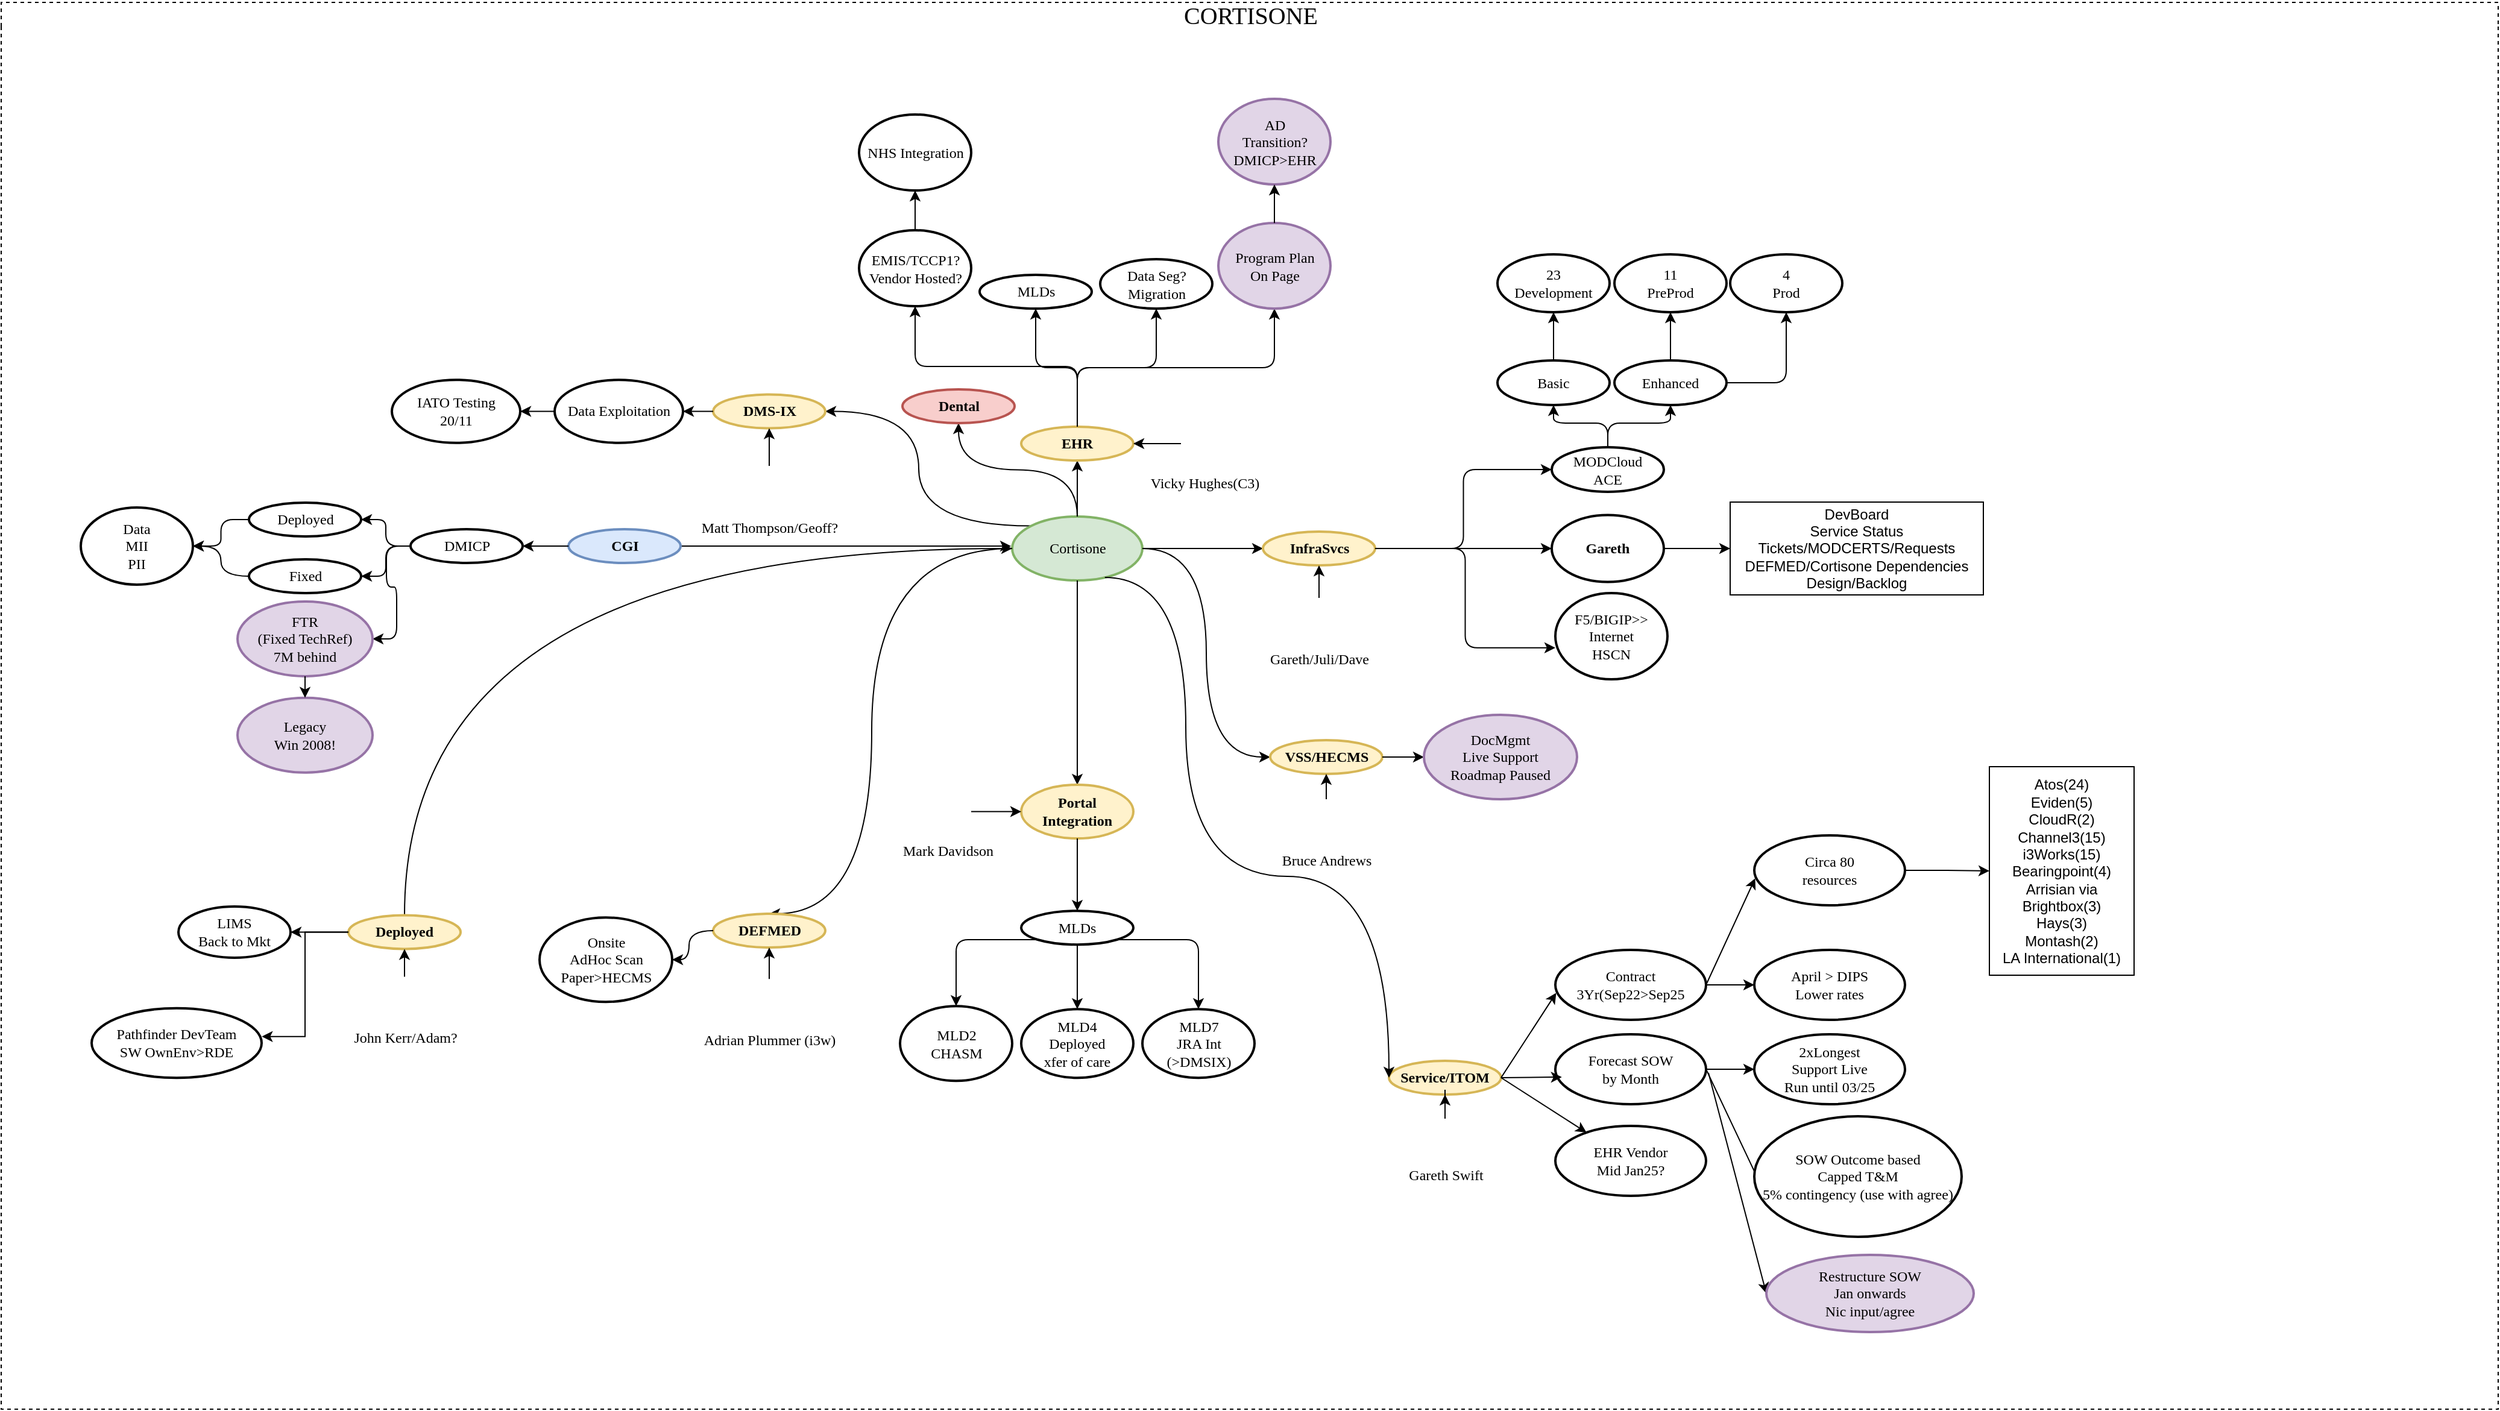 <mxfile border="50" scale="3" compressed="false" locked="false" version="24.8.6" pages="4">
  <diagram name="Overview" id="YmL12bMKpDGza6XwsDPr">
    <mxGraphModel dx="2874" dy="1098" grid="0" gridSize="10" guides="1" tooltips="1" connect="1" arrows="1" fold="1" page="0" pageScale="1" pageWidth="827" pageHeight="1169" background="none" math="1" shadow="0">
      <root>
        <mxCell id="X5NqExCQtvZxIxQ7pmgY-0" />
        <mxCell id="1" parent="X5NqExCQtvZxIxQ7pmgY-0" />
        <mxCell id="Gr0Zq-AI6Quabplr0KPa-179" value="&lt;span style=&quot;&quot;&gt;&lt;font style=&quot;font-size: 20px;&quot;&gt;CORTISONE&lt;/font&gt;&lt;/span&gt;" style="swimlane;html=1;startSize=20;horizontal=1;containerType=tree;labelBackgroundColor=none;strokeWidth=1;fontFamily=Comic Sans MS;fontSize=9;swimlaneLine=0;dashed=1;collapsible=0;fontStyle=0" parent="1" vertex="1">
          <mxGeometry x="-780" y="129" width="2071" height="1167" as="geometry" />
        </mxCell>
        <mxCell id="_tYV2n-UsIwEec6Ld9k9-143" style="edgeStyle=orthogonalEdgeStyle;rounded=0;orthogonalLoop=1;jettySize=auto;html=1;exitX=0.5;exitY=0;exitDx=0;exitDy=0;entryX=0.5;entryY=1;entryDx=0;entryDy=0;" parent="Gr0Zq-AI6Quabplr0KPa-179" source="Gr0Zq-AI6Quabplr0KPa-180" target="_tYV2n-UsIwEec6Ld9k9-144" edge="1">
          <mxGeometry relative="1" as="geometry">
            <mxPoint x="888.5" y="340" as="targetPoint" />
          </mxGeometry>
        </mxCell>
        <mxCell id="0Uy9JfPE4Kz9mQ_6Vyc3-44" style="edgeStyle=orthogonalEdgeStyle;rounded=0;orthogonalLoop=1;jettySize=auto;html=1;exitX=0;exitY=0;exitDx=0;exitDy=0;entryX=1;entryY=0.5;entryDx=0;entryDy=0;curved=1;" parent="Gr0Zq-AI6Quabplr0KPa-179" source="Gr0Zq-AI6Quabplr0KPa-180" target="U8WOIIxGjh_oT9GiWp5W-56" edge="1">
          <mxGeometry relative="1" as="geometry" />
        </mxCell>
        <mxCell id="Gr0Zq-AI6Quabplr0KPa-180" value="&lt;font face=&quot;Comic Sans MS&quot;&gt;Cortisone&lt;/font&gt;" style="ellipse;whiteSpace=wrap;html=1;align=center;container=1;recursiveResize=0;treeFolding=1;strokeWidth=2;fillColor=#d5e8d4;strokeColor=#82b366;" parent="Gr0Zq-AI6Quabplr0KPa-179" vertex="1">
          <mxGeometry x="838.5" y="426.5" width="108" height="53" as="geometry" />
        </mxCell>
        <mxCell id="_tYV2n-UsIwEec6Ld9k9-144" value="&lt;font face=&quot;Comic Sans MS&quot;&gt;EHR&lt;/font&gt;" style="ellipse;whiteSpace=wrap;html=1;align=center;container=1;recursiveResize=0;treeFolding=1;strokeWidth=2;fontStyle=1;fillColor=#fff2cc;strokeColor=#d6b656;" parent="Gr0Zq-AI6Quabplr0KPa-179" vertex="1">
          <mxGeometry x="846" y="352" width="93" height="28" as="geometry" />
        </mxCell>
        <mxCell id="_tYV2n-UsIwEec6Ld9k9-146" value="&lt;font face=&quot;Comic Sans MS&quot;&gt;EMIS/TCCP1?&lt;/font&gt;&lt;div&gt;&lt;font face=&quot;Comic Sans MS&quot;&gt;Vendor Hosted?&lt;/font&gt;&lt;/div&gt;" style="ellipse;whiteSpace=wrap;html=1;align=center;container=1;recursiveResize=0;treeFolding=1;strokeWidth=2;" parent="Gr0Zq-AI6Quabplr0KPa-179" vertex="1">
          <mxGeometry x="711.5" y="189" width="93" height="63" as="geometry" />
        </mxCell>
        <mxCell id="_tYV2n-UsIwEec6Ld9k9-147" style="edgeStyle=orthogonalEdgeStyle;rounded=1;orthogonalLoop=1;jettySize=auto;html=1;exitX=0.5;exitY=0;exitDx=0;exitDy=0;entryX=0.5;entryY=1;entryDx=0;entryDy=0;curved=0;" parent="Gr0Zq-AI6Quabplr0KPa-179" source="_tYV2n-UsIwEec6Ld9k9-144" target="U8WOIIxGjh_oT9GiWp5W-95" edge="1">
          <mxGeometry relative="1" as="geometry">
            <mxPoint x="892.5" y="348" as="targetPoint" />
            <mxPoint x="892.5" y="427" as="sourcePoint" />
          </mxGeometry>
        </mxCell>
        <mxCell id="U8WOIIxGjh_oT9GiWp5W-1" value="&lt;font face=&quot;Comic Sans MS&quot;&gt;Data Seg?&lt;/font&gt;&lt;div&gt;&lt;font face=&quot;Comic Sans MS&quot;&gt;Migration&lt;/font&gt;&lt;/div&gt;" style="ellipse;whiteSpace=wrap;html=1;align=center;container=1;recursiveResize=0;treeFolding=1;strokeWidth=2;" parent="Gr0Zq-AI6Quabplr0KPa-179" vertex="1">
          <mxGeometry x="911.5" y="213" width="93" height="41" as="geometry" />
        </mxCell>
        <mxCell id="U8WOIIxGjh_oT9GiWp5W-2" style="edgeStyle=orthogonalEdgeStyle;rounded=1;orthogonalLoop=1;jettySize=auto;html=1;exitX=0.5;exitY=0;exitDx=0;exitDy=0;entryX=0.5;entryY=1;entryDx=0;entryDy=0;curved=0;" parent="Gr0Zq-AI6Quabplr0KPa-179" source="_tYV2n-UsIwEec6Ld9k9-144" target="U8WOIIxGjh_oT9GiWp5W-1" edge="1">
          <mxGeometry relative="1" as="geometry">
            <mxPoint x="1032.5" y="343" as="targetPoint" />
            <mxPoint x="1032.5" y="347" as="sourcePoint" />
          </mxGeometry>
        </mxCell>
        <mxCell id="U8WOIIxGjh_oT9GiWp5W-5" style="edgeStyle=orthogonalEdgeStyle;rounded=0;orthogonalLoop=1;jettySize=auto;html=1;entryX=1;entryY=0.5;entryDx=0;entryDy=0;" parent="Gr0Zq-AI6Quabplr0KPa-179" source="U8WOIIxGjh_oT9GiWp5W-4" target="_tYV2n-UsIwEec6Ld9k9-144" edge="1">
          <mxGeometry relative="1" as="geometry" />
        </mxCell>
        <mxCell id="U8WOIIxGjh_oT9GiWp5W-4" value="Vicky Hughes(C3)" style="shape=image;html=1;verticalAlign=top;verticalLabelPosition=bottom;labelBackgroundColor=#ffffff;imageAspect=0;aspect=fixed;image=https://cdn3.iconfinder.com/data/icons/tango-icon-library/48/system-users-128.png;dashed=0;fontFamily=Comic Sans MS;fontSize=12;fontColor=#000000;align=center;strokeColor=#000099;strokeWidth=2;fillColor=#D2D3D3;" parent="Gr0Zq-AI6Quabplr0KPa-179" vertex="1">
          <mxGeometry x="978.5" y="347.5" width="39" height="37" as="geometry" />
        </mxCell>
        <mxCell id="U8WOIIxGjh_oT9GiWp5W-7" style="edgeStyle=orthogonalEdgeStyle;rounded=0;orthogonalLoop=1;jettySize=auto;html=1;exitX=1;exitY=0.5;exitDx=0;exitDy=0;entryX=0;entryY=0.5;entryDx=0;entryDy=0;" parent="Gr0Zq-AI6Quabplr0KPa-179" source="Gr0Zq-AI6Quabplr0KPa-180" target="U8WOIIxGjh_oT9GiWp5W-8" edge="1">
          <mxGeometry relative="1" as="geometry">
            <mxPoint x="1088" y="431" as="targetPoint" />
            <mxPoint x="1092" y="518" as="sourcePoint" />
          </mxGeometry>
        </mxCell>
        <mxCell id="U8WOIIxGjh_oT9GiWp5W-8" value="&lt;font face=&quot;Comic Sans MS&quot;&gt;InfraSvcs&lt;/font&gt;" style="ellipse;whiteSpace=wrap;html=1;align=center;container=1;recursiveResize=0;treeFolding=1;strokeWidth=2;fontStyle=1;fillColor=#fff2cc;strokeColor=#d6b656;" parent="Gr0Zq-AI6Quabplr0KPa-179" vertex="1">
          <mxGeometry x="1046.5" y="439" width="93" height="28" as="geometry" />
        </mxCell>
        <mxCell id="U8WOIIxGjh_oT9GiWp5W-10" style="edgeStyle=orthogonalEdgeStyle;rounded=0;orthogonalLoop=1;jettySize=auto;html=1;" parent="Gr0Zq-AI6Quabplr0KPa-179" source="U8WOIIxGjh_oT9GiWp5W-9" target="U8WOIIxGjh_oT9GiWp5W-8" edge="1">
          <mxGeometry relative="1" as="geometry" />
        </mxCell>
        <mxCell id="U8WOIIxGjh_oT9GiWp5W-9" value="Gareth/Juli/Dave" style="shape=image;html=1;verticalAlign=top;verticalLabelPosition=bottom;labelBackgroundColor=#ffffff;imageAspect=0;aspect=fixed;image=https://cdn3.iconfinder.com/data/icons/tango-icon-library/48/system-users-128.png;dashed=0;fontFamily=Comic Sans MS;fontSize=12;fontColor=#000000;align=center;strokeColor=#000099;strokeWidth=2;fillColor=#D2D3D3;" parent="Gr0Zq-AI6Quabplr0KPa-179" vertex="1">
          <mxGeometry x="1073.5" y="494" width="39" height="37" as="geometry" />
        </mxCell>
        <mxCell id="U8WOIIxGjh_oT9GiWp5W-11" value="&lt;font face=&quot;Comic Sans MS&quot;&gt;MODCloud&lt;/font&gt;&lt;div&gt;&lt;font face=&quot;Comic Sans MS&quot;&gt;ACE&lt;/font&gt;&lt;/div&gt;" style="ellipse;whiteSpace=wrap;html=1;align=center;container=1;recursiveResize=0;treeFolding=1;strokeWidth=2;" parent="Gr0Zq-AI6Quabplr0KPa-179" vertex="1">
          <mxGeometry x="1286" y="369" width="93" height="37" as="geometry" />
        </mxCell>
        <mxCell id="U8WOIIxGjh_oT9GiWp5W-12" style="edgeStyle=orthogonalEdgeStyle;rounded=1;orthogonalLoop=1;jettySize=auto;html=1;exitX=1;exitY=0.5;exitDx=0;exitDy=0;entryX=0;entryY=0.5;entryDx=0;entryDy=0;" parent="Gr0Zq-AI6Quabplr0KPa-179" source="U8WOIIxGjh_oT9GiWp5W-8" target="U8WOIIxGjh_oT9GiWp5W-11" edge="1">
          <mxGeometry relative="1" as="geometry">
            <mxPoint x="1297" y="400" as="targetPoint" />
            <mxPoint x="1176.5" y="468" as="sourcePoint" />
          </mxGeometry>
        </mxCell>
        <mxCell id="U8WOIIxGjh_oT9GiWp5W-13" style="edgeStyle=orthogonalEdgeStyle;rounded=0;orthogonalLoop=1;jettySize=auto;html=1;exitX=1;exitY=0.5;exitDx=0;exitDy=0;entryX=0;entryY=0.5;entryDx=0;entryDy=0;curved=1;" parent="Gr0Zq-AI6Quabplr0KPa-179" source="Gr0Zq-AI6Quabplr0KPa-180" target="U8WOIIxGjh_oT9GiWp5W-14" edge="1">
          <mxGeometry relative="1" as="geometry">
            <mxPoint x="1091.45" y="602.88" as="targetPoint" />
            <mxPoint x="970.496" y="438.999" as="sourcePoint" />
          </mxGeometry>
        </mxCell>
        <mxCell id="U8WOIIxGjh_oT9GiWp5W-14" value="&lt;font face=&quot;Comic Sans MS&quot;&gt;VSS/HECMS&lt;/font&gt;" style="ellipse;whiteSpace=wrap;html=1;align=center;container=1;recursiveResize=0;treeFolding=1;strokeWidth=2;fontStyle=1;fillColor=#fff2cc;strokeColor=#d6b656;" parent="Gr0Zq-AI6Quabplr0KPa-179" vertex="1">
          <mxGeometry x="1052.5" y="612" width="93" height="28" as="geometry" />
        </mxCell>
        <mxCell id="U8WOIIxGjh_oT9GiWp5W-15" style="edgeStyle=orthogonalEdgeStyle;rounded=0;orthogonalLoop=1;jettySize=auto;html=1;" parent="Gr0Zq-AI6Quabplr0KPa-179" source="U8WOIIxGjh_oT9GiWp5W-16" target="U8WOIIxGjh_oT9GiWp5W-14" edge="1">
          <mxGeometry relative="1" as="geometry" />
        </mxCell>
        <mxCell id="U8WOIIxGjh_oT9GiWp5W-16" value="Bruce Andrews" style="shape=image;html=1;verticalAlign=top;verticalLabelPosition=bottom;labelBackgroundColor=#ffffff;imageAspect=0;aspect=fixed;image=https://cdn3.iconfinder.com/data/icons/tango-icon-library/48/system-users-128.png;dashed=0;fontFamily=Comic Sans MS;fontSize=12;fontColor=#000000;align=center;strokeColor=#000099;strokeWidth=2;fillColor=#D2D3D3;" parent="Gr0Zq-AI6Quabplr0KPa-179" vertex="1">
          <mxGeometry x="1079.5" y="661.0" width="39" height="37" as="geometry" />
        </mxCell>
        <mxCell id="U8WOIIxGjh_oT9GiWp5W-17" style="edgeStyle=orthogonalEdgeStyle;rounded=0;orthogonalLoop=1;jettySize=auto;html=1;exitX=0.5;exitY=1;exitDx=0;exitDy=0;entryX=0.5;entryY=0;entryDx=0;entryDy=0;" parent="Gr0Zq-AI6Quabplr0KPa-179" source="Gr0Zq-AI6Quabplr0KPa-180" target="U8WOIIxGjh_oT9GiWp5W-18" edge="1">
          <mxGeometry relative="1" as="geometry">
            <mxPoint x="881" y="602.88" as="targetPoint" />
            <mxPoint x="739.5" y="624.88" as="sourcePoint" />
          </mxGeometry>
        </mxCell>
        <mxCell id="U8WOIIxGjh_oT9GiWp5W-18" value="&lt;font face=&quot;Comic Sans MS&quot;&gt;Portal&lt;/font&gt;&lt;div&gt;&lt;font face=&quot;Comic Sans MS&quot;&gt;Integration&lt;/font&gt;&lt;/div&gt;" style="ellipse;whiteSpace=wrap;html=1;align=center;container=1;recursiveResize=0;treeFolding=1;strokeWidth=2;fontStyle=1;fillColor=#fff2cc;strokeColor=#d6b656;" parent="Gr0Zq-AI6Quabplr0KPa-179" vertex="1">
          <mxGeometry x="846" y="649" width="93" height="44.5" as="geometry" />
        </mxCell>
        <mxCell id="U8WOIIxGjh_oT9GiWp5W-19" style="edgeStyle=orthogonalEdgeStyle;rounded=0;orthogonalLoop=1;jettySize=auto;html=1;" parent="Gr0Zq-AI6Quabplr0KPa-179" source="U8WOIIxGjh_oT9GiWp5W-20" target="U8WOIIxGjh_oT9GiWp5W-18" edge="1">
          <mxGeometry relative="1" as="geometry" />
        </mxCell>
        <mxCell id="U8WOIIxGjh_oT9GiWp5W-20" value="Mark Davidson" style="shape=image;html=1;verticalAlign=top;verticalLabelPosition=bottom;labelBackgroundColor=#ffffff;imageAspect=0;aspect=fixed;image=https://cdn3.iconfinder.com/data/icons/tango-icon-library/48/system-users-128.png;dashed=0;fontFamily=Comic Sans MS;fontSize=12;fontColor=#000000;align=center;strokeColor=#000099;strokeWidth=2;fillColor=#D2D3D3;" parent="Gr0Zq-AI6Quabplr0KPa-179" vertex="1">
          <mxGeometry x="765.5" y="652.75" width="39" height="37" as="geometry" />
        </mxCell>
        <mxCell id="U8WOIIxGjh_oT9GiWp5W-21" value="&lt;font face=&quot;Comic Sans MS&quot;&gt;MLDs&lt;/font&gt;" style="ellipse;whiteSpace=wrap;html=1;align=center;container=1;recursiveResize=0;treeFolding=1;strokeWidth=2;" parent="Gr0Zq-AI6Quabplr0KPa-179" vertex="1">
          <mxGeometry x="846" y="753.62" width="93" height="28" as="geometry" />
        </mxCell>
        <mxCell id="U8WOIIxGjh_oT9GiWp5W-22" style="edgeStyle=orthogonalEdgeStyle;rounded=1;orthogonalLoop=1;jettySize=auto;html=1;exitX=0.5;exitY=1;exitDx=0;exitDy=0;curved=0;" parent="Gr0Zq-AI6Quabplr0KPa-179" source="U8WOIIxGjh_oT9GiWp5W-18" target="U8WOIIxGjh_oT9GiWp5W-21" edge="1">
          <mxGeometry relative="1" as="geometry">
            <mxPoint x="956.5" y="840.62" as="targetPoint" />
            <mxPoint x="956.5" y="844.62" as="sourcePoint" />
          </mxGeometry>
        </mxCell>
        <mxCell id="U8WOIIxGjh_oT9GiWp5W-23" value="&lt;font face=&quot;Comic Sans MS&quot;&gt;MLD2&lt;/font&gt;&lt;div&gt;&lt;font face=&quot;Comic Sans MS&quot;&gt;CHASM&lt;/font&gt;&lt;/div&gt;" style="ellipse;whiteSpace=wrap;html=1;align=center;container=1;recursiveResize=0;treeFolding=1;strokeWidth=2;" parent="Gr0Zq-AI6Quabplr0KPa-179" vertex="1">
          <mxGeometry x="745.5" y="832.62" width="93" height="62" as="geometry" />
        </mxCell>
        <mxCell id="U8WOIIxGjh_oT9GiWp5W-24" style="edgeStyle=orthogonalEdgeStyle;rounded=1;orthogonalLoop=1;jettySize=auto;html=1;exitX=0;exitY=1;exitDx=0;exitDy=0;curved=0;" parent="Gr0Zq-AI6Quabplr0KPa-179" source="U8WOIIxGjh_oT9GiWp5W-21" target="U8WOIIxGjh_oT9GiWp5W-23" edge="1">
          <mxGeometry relative="1" as="geometry">
            <mxPoint x="871" y="905.62" as="targetPoint" />
            <mxPoint x="824" y="891.62" as="sourcePoint" />
          </mxGeometry>
        </mxCell>
        <mxCell id="U8WOIIxGjh_oT9GiWp5W-29" value="&lt;font face=&quot;Comic Sans MS&quot;&gt;MLD4&lt;/font&gt;&lt;div&gt;&lt;font face=&quot;Comic Sans MS&quot;&gt;Deployed&lt;/font&gt;&lt;/div&gt;&lt;div&gt;&lt;font face=&quot;Comic Sans MS&quot;&gt;xfer of care&lt;/font&gt;&lt;/div&gt;" style="ellipse;whiteSpace=wrap;html=1;align=center;container=1;recursiveResize=0;treeFolding=1;strokeWidth=2;" parent="Gr0Zq-AI6Quabplr0KPa-179" vertex="1">
          <mxGeometry x="846" y="835.12" width="93" height="57" as="geometry" />
        </mxCell>
        <mxCell id="U8WOIIxGjh_oT9GiWp5W-30" value="&lt;font face=&quot;Comic Sans MS&quot;&gt;MLD7&lt;/font&gt;&lt;div&gt;&lt;font face=&quot;Comic Sans MS&quot;&gt;JRA Int&lt;/font&gt;&lt;/div&gt;&lt;div&gt;&lt;font face=&quot;Comic Sans MS&quot;&gt;(&amp;gt;DMSIX)&lt;/font&gt;&lt;/div&gt;" style="ellipse;whiteSpace=wrap;html=1;align=center;container=1;recursiveResize=0;treeFolding=1;strokeWidth=2;" parent="Gr0Zq-AI6Quabplr0KPa-179" vertex="1">
          <mxGeometry x="946.5" y="835.12" width="93" height="57" as="geometry" />
        </mxCell>
        <mxCell id="U8WOIIxGjh_oT9GiWp5W-31" style="edgeStyle=orthogonalEdgeStyle;rounded=1;orthogonalLoop=1;jettySize=auto;html=1;curved=0;exitX=0.5;exitY=1;exitDx=0;exitDy=0;" parent="Gr0Zq-AI6Quabplr0KPa-179" source="U8WOIIxGjh_oT9GiWp5W-21" target="U8WOIIxGjh_oT9GiWp5W-29" edge="1">
          <mxGeometry relative="1" as="geometry">
            <mxPoint x="809.5" y="842.62" as="targetPoint" />
            <mxPoint x="891.5" y="793.62" as="sourcePoint" />
          </mxGeometry>
        </mxCell>
        <mxCell id="U8WOIIxGjh_oT9GiWp5W-32" style="edgeStyle=orthogonalEdgeStyle;rounded=1;orthogonalLoop=1;jettySize=auto;html=1;curved=0;exitX=1;exitY=1;exitDx=0;exitDy=0;entryX=0.5;entryY=0;entryDx=0;entryDy=0;" parent="Gr0Zq-AI6Quabplr0KPa-179" source="U8WOIIxGjh_oT9GiWp5W-21" target="U8WOIIxGjh_oT9GiWp5W-30" edge="1">
          <mxGeometry relative="1" as="geometry">
            <mxPoint x="910.5" y="844.62" as="targetPoint" />
            <mxPoint x="902.5" y="791.62" as="sourcePoint" />
          </mxGeometry>
        </mxCell>
        <mxCell id="U8WOIIxGjh_oT9GiWp5W-36" style="edgeStyle=orthogonalEdgeStyle;rounded=0;orthogonalLoop=1;jettySize=auto;html=1;exitX=0;exitY=0.5;exitDx=0;exitDy=0;entryX=0.5;entryY=0;entryDx=0;entryDy=0;curved=1;" parent="Gr0Zq-AI6Quabplr0KPa-179" source="Gr0Zq-AI6Quabplr0KPa-180" target="U8WOIIxGjh_oT9GiWp5W-37" edge="1">
          <mxGeometry relative="1" as="geometry">
            <mxPoint x="639" y="602.88" as="targetPoint" />
            <mxPoint x="897.364" y="427.099" as="sourcePoint" />
            <Array as="points">
              <mxPoint x="722" y="453" />
              <mxPoint x="722" y="756" />
            </Array>
          </mxGeometry>
        </mxCell>
        <mxCell id="U8WOIIxGjh_oT9GiWp5W-37" value="&lt;font face=&quot;Comic Sans MS&quot;&gt;DEFMED&lt;/font&gt;" style="ellipse;whiteSpace=wrap;html=1;align=center;container=1;recursiveResize=0;treeFolding=1;strokeWidth=2;fontStyle=1;fillColor=#fff2cc;strokeColor=#d6b656;" parent="Gr0Zq-AI6Quabplr0KPa-179" vertex="1">
          <mxGeometry x="590.5" y="756.0" width="93" height="28" as="geometry" />
        </mxCell>
        <mxCell id="U8WOIIxGjh_oT9GiWp5W-47" style="edgeStyle=orthogonalEdgeStyle;rounded=0;orthogonalLoop=1;jettySize=auto;html=1;entryX=0.5;entryY=1;entryDx=0;entryDy=0;" parent="Gr0Zq-AI6Quabplr0KPa-179" source="U8WOIIxGjh_oT9GiWp5W-38" target="U8WOIIxGjh_oT9GiWp5W-37" edge="1">
          <mxGeometry relative="1" as="geometry" />
        </mxCell>
        <mxCell id="U8WOIIxGjh_oT9GiWp5W-38" value="Adrian Plummer (i3w)" style="shape=image;html=1;verticalAlign=top;verticalLabelPosition=bottom;labelBackgroundColor=#ffffff;imageAspect=0;aspect=fixed;image=https://cdn3.iconfinder.com/data/icons/tango-icon-library/48/system-users-128.png;dashed=0;fontFamily=Comic Sans MS;fontSize=12;fontColor=#000000;align=center;strokeColor=#000099;strokeWidth=2;fillColor=#D2D3D3;" parent="Gr0Zq-AI6Quabplr0KPa-179" vertex="1">
          <mxGeometry x="617.5" y="810.12" width="39" height="37" as="geometry" />
        </mxCell>
        <mxCell id="0Uy9JfPE4Kz9mQ_6Vyc3-32" style="edgeStyle=orthogonalEdgeStyle;rounded=0;orthogonalLoop=1;jettySize=auto;html=1;exitX=0.5;exitY=0;exitDx=0;exitDy=0;entryX=0;entryY=0.5;entryDx=0;entryDy=0;curved=1;" parent="Gr0Zq-AI6Quabplr0KPa-179" source="U8WOIIxGjh_oT9GiWp5W-48" target="Gr0Zq-AI6Quabplr0KPa-180" edge="1">
          <mxGeometry relative="1" as="geometry">
            <mxPoint x="819" y="473" as="targetPoint" />
          </mxGeometry>
        </mxCell>
        <mxCell id="U8WOIIxGjh_oT9GiWp5W-48" value="&lt;font face=&quot;Comic Sans MS&quot;&gt;Deployed&lt;/font&gt;" style="ellipse;whiteSpace=wrap;html=1;align=center;container=1;recursiveResize=0;treeFolding=1;strokeWidth=2;fontStyle=1;fillColor=#fff2cc;strokeColor=#d6b656;" parent="Gr0Zq-AI6Quabplr0KPa-179" vertex="1">
          <mxGeometry x="288" y="757.24" width="93" height="28" as="geometry" />
        </mxCell>
        <mxCell id="U8WOIIxGjh_oT9GiWp5W-53" style="edgeStyle=orthogonalEdgeStyle;rounded=0;orthogonalLoop=1;jettySize=auto;html=1;entryX=0.5;entryY=1;entryDx=0;entryDy=0;" parent="Gr0Zq-AI6Quabplr0KPa-179" source="U8WOIIxGjh_oT9GiWp5W-49" target="U8WOIIxGjh_oT9GiWp5W-48" edge="1">
          <mxGeometry relative="1" as="geometry" />
        </mxCell>
        <mxCell id="U8WOIIxGjh_oT9GiWp5W-49" value="John Kerr/Adam?" style="shape=image;html=1;verticalAlign=top;verticalLabelPosition=bottom;labelBackgroundColor=#ffffff;imageAspect=0;aspect=fixed;image=https://cdn3.iconfinder.com/data/icons/tango-icon-library/48/system-users-128.png;dashed=0;fontFamily=Comic Sans MS;fontSize=12;fontColor=#000000;align=center;strokeColor=#000099;strokeWidth=2;fillColor=#D2D3D3;" parent="Gr0Zq-AI6Quabplr0KPa-179" vertex="1">
          <mxGeometry x="315" y="808.24" width="39" height="37" as="geometry" />
        </mxCell>
        <mxCell id="U8WOIIxGjh_oT9GiWp5W-56" value="&lt;font face=&quot;Comic Sans MS&quot;&gt;DMS-IX&lt;/font&gt;" style="ellipse;whiteSpace=wrap;html=1;align=center;container=1;recursiveResize=0;treeFolding=1;strokeWidth=2;fontStyle=1;fillColor=#fff2cc;strokeColor=#d6b656;" parent="Gr0Zq-AI6Quabplr0KPa-179" vertex="1">
          <mxGeometry x="590.5" y="325.25" width="93" height="28" as="geometry" />
        </mxCell>
        <mxCell id="U8WOIIxGjh_oT9GiWp5W-57" value="Matt Thompson/Geoff?" style="shape=image;html=1;verticalAlign=top;verticalLabelPosition=bottom;labelBackgroundColor=#ffffff;imageAspect=0;aspect=fixed;image=https://cdn3.iconfinder.com/data/icons/tango-icon-library/48/system-users-128.png;dashed=0;fontFamily=Comic Sans MS;fontSize=12;fontColor=#000000;align=center;strokeColor=#000099;strokeWidth=2;fillColor=#D2D3D3;" parent="Gr0Zq-AI6Quabplr0KPa-179" vertex="1">
          <mxGeometry x="617.5" y="384.5" width="39" height="37" as="geometry" />
        </mxCell>
        <mxCell id="U8WOIIxGjh_oT9GiWp5W-120" style="edgeStyle=orthogonalEdgeStyle;rounded=0;orthogonalLoop=1;jettySize=auto;html=1;curved=1;entryX=0.5;entryY=1;entryDx=0;entryDy=0;exitX=0.5;exitY=0;exitDx=0;exitDy=0;" parent="Gr0Zq-AI6Quabplr0KPa-179" source="Gr0Zq-AI6Quabplr0KPa-180" target="U8WOIIxGjh_oT9GiWp5W-58" edge="1">
          <mxGeometry relative="1" as="geometry">
            <mxPoint x="766.5" y="378" as="sourcePoint" />
          </mxGeometry>
        </mxCell>
        <mxCell id="U8WOIIxGjh_oT9GiWp5W-58" value="&lt;font face=&quot;Comic Sans MS&quot;&gt;Dental&lt;/font&gt;" style="ellipse;whiteSpace=wrap;html=1;align=center;container=1;recursiveResize=0;treeFolding=1;strokeWidth=2;fontStyle=1;fillColor=#f8cecc;strokeColor=#b85450;" parent="Gr0Zq-AI6Quabplr0KPa-179" vertex="1">
          <mxGeometry x="747.5" y="321" width="93" height="28" as="geometry" />
        </mxCell>
        <mxCell id="U8WOIIxGjh_oT9GiWp5W-63" style="edgeStyle=orthogonalEdgeStyle;rounded=0;orthogonalLoop=1;jettySize=auto;html=1;entryX=0.5;entryY=1;entryDx=0;entryDy=0;" parent="Gr0Zq-AI6Quabplr0KPa-179" source="U8WOIIxGjh_oT9GiWp5W-57" target="U8WOIIxGjh_oT9GiWp5W-56" edge="1">
          <mxGeometry relative="1" as="geometry">
            <mxPoint x="640" y="373" as="targetPoint" />
          </mxGeometry>
        </mxCell>
        <mxCell id="U8WOIIxGjh_oT9GiWp5W-65" style="edgeStyle=orthogonalEdgeStyle;rounded=0;orthogonalLoop=1;jettySize=auto;html=1;" parent="Gr0Zq-AI6Quabplr0KPa-179" source="U8WOIIxGjh_oT9GiWp5W-64" edge="1">
          <mxGeometry relative="1" as="geometry">
            <mxPoint x="837.5" y="451" as="targetPoint" />
          </mxGeometry>
        </mxCell>
        <mxCell id="U8WOIIxGjh_oT9GiWp5W-64" value="&lt;font face=&quot;Comic Sans MS&quot;&gt;CGI&lt;/font&gt;" style="ellipse;whiteSpace=wrap;html=1;align=center;container=1;recursiveResize=0;treeFolding=1;strokeWidth=2;fontStyle=1;fillColor=#dae8fc;strokeColor=#6c8ebf;" parent="Gr0Zq-AI6Quabplr0KPa-179" vertex="1">
          <mxGeometry x="470.5" y="437.0" width="93" height="28" as="geometry" />
        </mxCell>
        <mxCell id="U8WOIIxGjh_oT9GiWp5W-68" value="&lt;font face=&quot;Comic Sans MS&quot;&gt;DMICP&lt;/font&gt;" style="ellipse;whiteSpace=wrap;html=1;align=center;container=1;recursiveResize=0;treeFolding=1;strokeWidth=2;" parent="Gr0Zq-AI6Quabplr0KPa-179" vertex="1">
          <mxGeometry x="339.5" y="437" width="93" height="28" as="geometry" />
        </mxCell>
        <mxCell id="U8WOIIxGjh_oT9GiWp5W-69" style="edgeStyle=orthogonalEdgeStyle;rounded=1;orthogonalLoop=1;jettySize=auto;html=1;exitX=0;exitY=0.5;exitDx=0;exitDy=0;entryX=1;entryY=0.5;entryDx=0;entryDy=0;curved=0;" parent="Gr0Zq-AI6Quabplr0KPa-179" source="U8WOIIxGjh_oT9GiWp5W-64" target="U8WOIIxGjh_oT9GiWp5W-68" edge="1">
          <mxGeometry relative="1" as="geometry">
            <mxPoint x="495.5" y="457.5" as="targetPoint" />
            <mxPoint x="448.5" y="443.5" as="sourcePoint" />
          </mxGeometry>
        </mxCell>
        <mxCell id="U8WOIIxGjh_oT9GiWp5W-70" style="edgeStyle=orthogonalEdgeStyle;rounded=1;orthogonalLoop=1;jettySize=auto;html=1;exitX=0;exitY=0.5;exitDx=0;exitDy=0;entryX=1;entryY=0.5;entryDx=0;entryDy=0;curved=0;" parent="Gr0Zq-AI6Quabplr0KPa-179" source="U8WOIIxGjh_oT9GiWp5W-68" target="U8WOIIxGjh_oT9GiWp5W-71" edge="1">
          <mxGeometry relative="1" as="geometry">
            <mxPoint x="430.5" y="520.5" as="targetPoint" />
            <mxPoint x="405.5" y="514" as="sourcePoint" />
          </mxGeometry>
        </mxCell>
        <mxCell id="U8WOIIxGjh_oT9GiWp5W-71" value="&lt;font face=&quot;Comic Sans MS&quot;&gt;Deployed&lt;/font&gt;" style="ellipse;whiteSpace=wrap;html=1;align=center;container=1;recursiveResize=0;treeFolding=1;strokeWidth=2;" parent="Gr0Zq-AI6Quabplr0KPa-179" vertex="1">
          <mxGeometry x="205.5" y="415" width="93" height="28" as="geometry" />
        </mxCell>
        <mxCell id="U8WOIIxGjh_oT9GiWp5W-72" style="edgeStyle=orthogonalEdgeStyle;rounded=1;orthogonalLoop=1;jettySize=auto;html=1;exitX=0;exitY=0.5;exitDx=0;exitDy=0;curved=0;entryX=1;entryY=0.5;entryDx=0;entryDy=0;" parent="Gr0Zq-AI6Quabplr0KPa-179" source="U8WOIIxGjh_oT9GiWp5W-68" target="U8WOIIxGjh_oT9GiWp5W-73" edge="1">
          <mxGeometry relative="1" as="geometry">
            <mxPoint x="311.5" y="497" as="targetPoint" />
            <mxPoint x="405.5" y="514" as="sourcePoint" />
          </mxGeometry>
        </mxCell>
        <mxCell id="U8WOIIxGjh_oT9GiWp5W-73" value="&lt;font face=&quot;Comic Sans MS&quot;&gt;Fixed&lt;/font&gt;" style="ellipse;whiteSpace=wrap;html=1;align=center;container=1;recursiveResize=0;treeFolding=1;strokeWidth=2;" parent="Gr0Zq-AI6Quabplr0KPa-179" vertex="1">
          <mxGeometry x="205.5" y="462" width="93" height="28" as="geometry" />
        </mxCell>
        <mxCell id="U8WOIIxGjh_oT9GiWp5W-75" style="edgeStyle=orthogonalEdgeStyle;rounded=1;orthogonalLoop=1;jettySize=auto;html=1;entryX=0.5;entryY=1;entryDx=0;entryDy=0;curved=0;" parent="Gr0Zq-AI6Quabplr0KPa-179" source="U8WOIIxGjh_oT9GiWp5W-11" target="U8WOIIxGjh_oT9GiWp5W-79" edge="1">
          <mxGeometry relative="1" as="geometry">
            <mxPoint x="1384.5" y="302" as="targetPoint" />
            <mxPoint x="1160" y="511" as="sourcePoint" />
          </mxGeometry>
        </mxCell>
        <mxCell id="U8WOIIxGjh_oT9GiWp5W-78" value="&lt;font face=&quot;Comic Sans MS&quot;&gt;Basic&lt;/font&gt;" style="ellipse;whiteSpace=wrap;html=1;align=center;container=1;recursiveResize=0;treeFolding=1;strokeWidth=2;" parent="Gr0Zq-AI6Quabplr0KPa-179" vertex="1">
          <mxGeometry x="1241" y="297" width="93" height="37" as="geometry" />
        </mxCell>
        <mxCell id="U8WOIIxGjh_oT9GiWp5W-79" value="&lt;font face=&quot;Comic Sans MS&quot;&gt;Enhanced&lt;/font&gt;" style="ellipse;whiteSpace=wrap;html=1;align=center;container=1;recursiveResize=0;treeFolding=1;strokeWidth=2;" parent="Gr0Zq-AI6Quabplr0KPa-179" vertex="1">
          <mxGeometry x="1338" y="297" width="93" height="37" as="geometry" />
        </mxCell>
        <mxCell id="U8WOIIxGjh_oT9GiWp5W-82" style="edgeStyle=orthogonalEdgeStyle;rounded=1;orthogonalLoop=1;jettySize=auto;html=1;entryX=0.5;entryY=1;entryDx=0;entryDy=0;curved=0;exitX=0.5;exitY=0;exitDx=0;exitDy=0;" parent="Gr0Zq-AI6Quabplr0KPa-179" source="U8WOIIxGjh_oT9GiWp5W-11" target="U8WOIIxGjh_oT9GiWp5W-78" edge="1">
          <mxGeometry relative="1" as="geometry">
            <mxPoint x="1395" y="310" as="targetPoint" />
            <mxPoint x="1343" y="353" as="sourcePoint" />
          </mxGeometry>
        </mxCell>
        <mxCell id="U8WOIIxGjh_oT9GiWp5W-85" style="edgeStyle=orthogonalEdgeStyle;rounded=1;orthogonalLoop=1;jettySize=auto;html=1;entryX=0.5;entryY=1;entryDx=0;entryDy=0;curved=0;exitX=0.5;exitY=0;exitDx=0;exitDy=0;" parent="Gr0Zq-AI6Quabplr0KPa-179" source="U8WOIIxGjh_oT9GiWp5W-78" target="U8WOIIxGjh_oT9GiWp5W-86" edge="1">
          <mxGeometry relative="1" as="geometry">
            <mxPoint x="1305" y="408" as="targetPoint" />
            <mxPoint x="1243" y="441" as="sourcePoint" />
          </mxGeometry>
        </mxCell>
        <mxCell id="U8WOIIxGjh_oT9GiWp5W-86" value="&lt;font face=&quot;Comic Sans MS&quot;&gt;23&lt;/font&gt;&lt;div&gt;&lt;font face=&quot;Comic Sans MS&quot;&gt;Development&lt;/font&gt;&lt;/div&gt;" style="ellipse;whiteSpace=wrap;html=1;align=center;container=1;recursiveResize=0;treeFolding=1;strokeWidth=2;" parent="Gr0Zq-AI6Quabplr0KPa-179" vertex="1">
          <mxGeometry x="1241" y="209" width="93" height="48" as="geometry" />
        </mxCell>
        <mxCell id="U8WOIIxGjh_oT9GiWp5W-87" style="edgeStyle=orthogonalEdgeStyle;rounded=1;orthogonalLoop=1;jettySize=auto;html=1;entryX=0.5;entryY=1;entryDx=0;entryDy=0;curved=0;" parent="Gr0Zq-AI6Quabplr0KPa-179" source="U8WOIIxGjh_oT9GiWp5W-79" target="U8WOIIxGjh_oT9GiWp5W-88" edge="1">
          <mxGeometry relative="1" as="geometry">
            <mxPoint x="1294.5" y="400" as="targetPoint" />
            <mxPoint x="1243" y="441" as="sourcePoint" />
          </mxGeometry>
        </mxCell>
        <mxCell id="U8WOIIxGjh_oT9GiWp5W-88" value="&lt;font face=&quot;Comic Sans MS&quot;&gt;11&lt;/font&gt;&lt;div&gt;&lt;font face=&quot;Comic Sans MS&quot;&gt;PreProd&lt;/font&gt;&lt;/div&gt;" style="ellipse;whiteSpace=wrap;html=1;align=center;container=1;recursiveResize=0;treeFolding=1;strokeWidth=2;" parent="Gr0Zq-AI6Quabplr0KPa-179" vertex="1">
          <mxGeometry x="1338" y="209" width="93" height="48" as="geometry" />
        </mxCell>
        <mxCell id="U8WOIIxGjh_oT9GiWp5W-89" style="edgeStyle=orthogonalEdgeStyle;rounded=1;orthogonalLoop=1;jettySize=auto;html=1;entryX=0.5;entryY=1;entryDx=0;entryDy=0;curved=0;" parent="Gr0Zq-AI6Quabplr0KPa-179" source="U8WOIIxGjh_oT9GiWp5W-79" target="U8WOIIxGjh_oT9GiWp5W-90" edge="1">
          <mxGeometry relative="1" as="geometry">
            <mxPoint x="1204.5" y="464" as="targetPoint" />
            <mxPoint x="1295" y="361" as="sourcePoint" />
          </mxGeometry>
        </mxCell>
        <mxCell id="U8WOIIxGjh_oT9GiWp5W-90" value="&lt;font face=&quot;Comic Sans MS&quot;&gt;4&lt;/font&gt;&lt;div&gt;&lt;font face=&quot;Comic Sans MS&quot;&gt;Prod&lt;/font&gt;&lt;/div&gt;" style="ellipse;whiteSpace=wrap;html=1;align=center;container=1;recursiveResize=0;treeFolding=1;strokeWidth=2;" parent="Gr0Zq-AI6Quabplr0KPa-179" vertex="1">
          <mxGeometry x="1434" y="209" width="93" height="48" as="geometry" />
        </mxCell>
        <mxCell id="U8WOIIxGjh_oT9GiWp5W-94" style="edgeStyle=orthogonalEdgeStyle;rounded=1;orthogonalLoop=1;jettySize=auto;html=1;exitX=0.5;exitY=0;exitDx=0;exitDy=0;entryX=0.5;entryY=1;entryDx=0;entryDy=0;curved=0;" parent="Gr0Zq-AI6Quabplr0KPa-179" source="_tYV2n-UsIwEec6Ld9k9-144" target="_tYV2n-UsIwEec6Ld9k9-146" edge="1">
          <mxGeometry relative="1" as="geometry">
            <mxPoint x="307.5" y="412" as="targetPoint" />
            <mxPoint x="307.5" y="416" as="sourcePoint" />
          </mxGeometry>
        </mxCell>
        <mxCell id="U8WOIIxGjh_oT9GiWp5W-95" value="&lt;font face=&quot;Comic Sans MS&quot;&gt;MLDs&lt;/font&gt;" style="ellipse;whiteSpace=wrap;html=1;align=center;container=1;recursiveResize=0;treeFolding=1;strokeWidth=2;" parent="Gr0Zq-AI6Quabplr0KPa-179" vertex="1">
          <mxGeometry x="811.5" y="226" width="93" height="28" as="geometry" />
        </mxCell>
        <mxCell id="U8WOIIxGjh_oT9GiWp5W-98" style="edgeStyle=orthogonalEdgeStyle;rounded=1;orthogonalLoop=1;jettySize=auto;html=1;exitX=0;exitY=0.5;exitDx=0;exitDy=0;entryX=1;entryY=0.5;entryDx=0;entryDy=0;curved=0;" parent="Gr0Zq-AI6Quabplr0KPa-179" source="U8WOIIxGjh_oT9GiWp5W-68" target="U8WOIIxGjh_oT9GiWp5W-99" edge="1">
          <mxGeometry relative="1" as="geometry">
            <mxPoint x="-89.5" y="521.5" as="targetPoint" />
            <mxPoint x="-114.5" y="515" as="sourcePoint" />
          </mxGeometry>
        </mxCell>
        <mxCell id="U8WOIIxGjh_oT9GiWp5W-99" value="&lt;font face=&quot;Comic Sans MS&quot;&gt;FTR&lt;/font&gt;&lt;div&gt;&lt;font face=&quot;Comic Sans MS&quot;&gt;(Fixed TechRef)&lt;/font&gt;&lt;/div&gt;&lt;div&gt;&lt;font face=&quot;Comic Sans MS&quot;&gt;7M behind&lt;/font&gt;&lt;/div&gt;" style="ellipse;whiteSpace=wrap;html=1;align=center;container=1;recursiveResize=0;treeFolding=1;strokeWidth=2;fillColor=#e1d5e7;strokeColor=#9673a6;" parent="Gr0Zq-AI6Quabplr0KPa-179" vertex="1">
          <mxGeometry x="196" y="497" width="112" height="62" as="geometry" />
        </mxCell>
        <mxCell id="U8WOIIxGjh_oT9GiWp5W-104" value="&lt;font face=&quot;Comic Sans MS&quot;&gt;Service/ITOM&lt;/font&gt;" style="ellipse;whiteSpace=wrap;html=1;align=center;container=1;recursiveResize=0;treeFolding=1;strokeWidth=2;fontStyle=1;fillColor=#fff2cc;strokeColor=#d6b656;" parent="Gr0Zq-AI6Quabplr0KPa-179" vertex="1">
          <mxGeometry x="1151" y="878" width="93" height="28" as="geometry" />
        </mxCell>
        <mxCell id="U8WOIIxGjh_oT9GiWp5W-105" style="edgeStyle=orthogonalEdgeStyle;rounded=0;orthogonalLoop=1;jettySize=auto;html=1;" parent="Gr0Zq-AI6Quabplr0KPa-179" source="U8WOIIxGjh_oT9GiWp5W-106" target="U8WOIIxGjh_oT9GiWp5W-104" edge="1">
          <mxGeometry relative="1" as="geometry" />
        </mxCell>
        <mxCell id="U8WOIIxGjh_oT9GiWp5W-106" value="Gareth Swift" style="shape=image;html=1;verticalAlign=top;verticalLabelPosition=bottom;labelBackgroundColor=#ffffff;imageAspect=0;aspect=fixed;image=https://cdn3.iconfinder.com/data/icons/tango-icon-library/48/system-users-128.png;dashed=0;fontFamily=Comic Sans MS;fontSize=12;fontColor=#000000;align=center;strokeColor=#000099;strokeWidth=2;fillColor=#D2D3D3;" parent="Gr0Zq-AI6Quabplr0KPa-179" vertex="1">
          <mxGeometry x="1178" y="922.0" width="39" height="37" as="geometry" />
        </mxCell>
        <mxCell id="U8WOIIxGjh_oT9GiWp5W-107" style="edgeStyle=orthogonalEdgeStyle;rounded=0;orthogonalLoop=1;jettySize=auto;html=1;entryX=0;entryY=0.5;entryDx=0;entryDy=0;curved=1;" parent="Gr0Zq-AI6Quabplr0KPa-179" source="Gr0Zq-AI6Quabplr0KPa-180" target="U8WOIIxGjh_oT9GiWp5W-104" edge="1">
          <mxGeometry relative="1" as="geometry">
            <mxPoint x="1062.5" y="595" as="targetPoint" />
            <mxPoint x="896.5" y="477" as="sourcePoint" />
            <Array as="points">
              <mxPoint x="982.5" y="477" />
              <mxPoint x="982.5" y="725" />
            </Array>
          </mxGeometry>
        </mxCell>
        <mxCell id="U8WOIIxGjh_oT9GiWp5W-108" style="rounded=0;orthogonalLoop=1;jettySize=auto;html=1;exitX=1;exitY=0.5;exitDx=0;exitDy=0;entryX=0.006;entryY=0.614;entryDx=0;entryDy=0;entryPerimeter=0;" parent="Gr0Zq-AI6Quabplr0KPa-179" source="U8WOIIxGjh_oT9GiWp5W-104" target="U8WOIIxGjh_oT9GiWp5W-109" edge="1">
          <mxGeometry relative="1" as="geometry">
            <mxPoint x="527.5" y="819" as="sourcePoint" />
          </mxGeometry>
        </mxCell>
        <mxCell id="U8WOIIxGjh_oT9GiWp5W-109" value="&lt;font face=&quot;Comic Sans MS&quot;&gt;Contract&lt;/font&gt;&lt;div&gt;&lt;font face=&quot;Comic Sans MS&quot;&gt;3Yr(&lt;/font&gt;&lt;span style=&quot;font-family: &amp;quot;Comic Sans MS&amp;quot;; background-color: initial;&quot;&gt;Sep22&amp;gt;Sep25&lt;/span&gt;&lt;/div&gt;" style="ellipse;whiteSpace=wrap;html=1;align=center;container=1;recursiveResize=0;treeFolding=1;strokeWidth=2;fontStyle=0;" parent="Gr0Zq-AI6Quabplr0KPa-179" vertex="1">
          <mxGeometry x="1289" y="786" width="125" height="58" as="geometry" />
        </mxCell>
        <mxCell id="U8WOIIxGjh_oT9GiWp5W-112" style="edgeStyle=orthogonalEdgeStyle;rounded=0;orthogonalLoop=1;jettySize=auto;html=1;exitX=0;exitY=0.5;exitDx=0;exitDy=0;entryX=1;entryY=0.5;entryDx=0;entryDy=0;curved=1;" parent="Gr0Zq-AI6Quabplr0KPa-179" source="U8WOIIxGjh_oT9GiWp5W-37" target="U8WOIIxGjh_oT9GiWp5W-113" edge="1">
          <mxGeometry relative="1" as="geometry">
            <mxPoint x="54" y="666.88" as="targetPoint" />
            <mxPoint x="253.5" y="517" as="sourcePoint" />
          </mxGeometry>
        </mxCell>
        <mxCell id="U8WOIIxGjh_oT9GiWp5W-113" value="&lt;font face=&quot;Comic Sans MS&quot;&gt;Onsite&lt;/font&gt;&lt;div&gt;&lt;font face=&quot;Comic Sans MS&quot;&gt;AdHoc Scan&lt;/font&gt;&lt;/div&gt;&lt;div&gt;&lt;font face=&quot;Comic Sans MS&quot;&gt;Paper&amp;gt;HECMS&lt;/font&gt;&lt;/div&gt;" style="ellipse;whiteSpace=wrap;html=1;align=center;container=1;recursiveResize=0;treeFolding=1;strokeWidth=2;fontStyle=0;" parent="Gr0Zq-AI6Quabplr0KPa-179" vertex="1">
          <mxGeometry x="446.5" y="759.12" width="110" height="70" as="geometry" />
        </mxCell>
        <mxCell id="U8WOIIxGjh_oT9GiWp5W-123" value="&lt;font face=&quot;Comic Sans MS&quot;&gt;LIMS&lt;/font&gt;&lt;div&gt;&lt;font face=&quot;Comic Sans MS&quot;&gt;Back to Mkt&lt;/font&gt;&lt;/div&gt;" style="ellipse;whiteSpace=wrap;html=1;align=center;container=1;recursiveResize=0;treeFolding=1;strokeWidth=2;" parent="Gr0Zq-AI6Quabplr0KPa-179" vertex="1">
          <mxGeometry x="147" y="749.99" width="93" height="42.5" as="geometry" />
        </mxCell>
        <mxCell id="U8WOIIxGjh_oT9GiWp5W-124" value="" style="edgeStyle=orthogonalEdgeStyle;rounded=0;orthogonalLoop=1;jettySize=auto;html=1;exitX=0;exitY=0.5;exitDx=0;exitDy=0;entryX=1;entryY=0.5;entryDx=0;entryDy=0;" parent="Gr0Zq-AI6Quabplr0KPa-179" source="U8WOIIxGjh_oT9GiWp5W-48" target="U8WOIIxGjh_oT9GiWp5W-123" edge="1">
          <mxGeometry relative="1" as="geometry" />
        </mxCell>
        <mxCell id="U8WOIIxGjh_oT9GiWp5W-125" value="&lt;div&gt;&lt;font face=&quot;Comic Sans MS&quot;&gt;Pathfinder DevTeam&lt;/font&gt;&lt;/div&gt;&lt;div&gt;&lt;font face=&quot;Comic Sans MS&quot;&gt;SW OwnEnv&amp;gt;RDE&lt;/font&gt;&lt;/div&gt;" style="ellipse;whiteSpace=wrap;html=1;align=center;container=1;recursiveResize=0;treeFolding=1;strokeWidth=2;" parent="Gr0Zq-AI6Quabplr0KPa-179" vertex="1">
          <mxGeometry x="75" y="834.37" width="141" height="57.75" as="geometry" />
        </mxCell>
        <mxCell id="U8WOIIxGjh_oT9GiWp5W-126" value="" style="edgeStyle=orthogonalEdgeStyle;rounded=0;orthogonalLoop=1;jettySize=auto;html=1;exitX=0;exitY=0.5;exitDx=0;exitDy=0;entryX=1.001;entryY=0.407;entryDx=0;entryDy=0;entryPerimeter=0;" parent="Gr0Zq-AI6Quabplr0KPa-179" source="U8WOIIxGjh_oT9GiWp5W-48" target="U8WOIIxGjh_oT9GiWp5W-125" edge="1">
          <mxGeometry relative="1" as="geometry">
            <mxPoint x="571.5" y="555" as="sourcePoint" />
            <mxPoint x="523.5" y="555" as="targetPoint" />
          </mxGeometry>
        </mxCell>
        <mxCell id="d-yEh5FUfpBjpmRi_lTf-1" style="rounded=0;orthogonalLoop=1;jettySize=auto;html=1;exitX=1;exitY=0.5;exitDx=0;exitDy=0;" parent="Gr0Zq-AI6Quabplr0KPa-179" source="U8WOIIxGjh_oT9GiWp5W-104" target="d-yEh5FUfpBjpmRi_lTf-2" edge="1">
          <mxGeometry relative="1" as="geometry">
            <mxPoint x="547.5" y="791" as="sourcePoint" />
          </mxGeometry>
        </mxCell>
        <mxCell id="d-yEh5FUfpBjpmRi_lTf-2" value="&lt;font face=&quot;Comic Sans MS&quot;&gt;EHR Vendor&lt;/font&gt;&lt;div&gt;&lt;font face=&quot;Comic Sans MS&quot;&gt;Mid Jan25?&lt;/font&gt;&lt;/div&gt;" style="ellipse;whiteSpace=wrap;html=1;align=center;container=1;recursiveResize=0;treeFolding=1;strokeWidth=2;fontStyle=0;" parent="Gr0Zq-AI6Quabplr0KPa-179" vertex="1">
          <mxGeometry x="1289" y="932" width="125" height="58" as="geometry" />
        </mxCell>
        <mxCell id="0Uy9JfPE4Kz9mQ_6Vyc3-10" style="rounded=0;orthogonalLoop=1;jettySize=auto;html=1;entryX=0;entryY=0.5;entryDx=0;entryDy=0;" parent="Gr0Zq-AI6Quabplr0KPa-179" target="0Uy9JfPE4Kz9mQ_6Vyc3-9" edge="1">
          <mxGeometry relative="1" as="geometry">
            <mxPoint x="1416" y="888" as="sourcePoint" />
          </mxGeometry>
        </mxCell>
        <mxCell id="7y0zpPzrWC5qFnBTr4E3-1" value="&lt;font face=&quot;Comic Sans MS&quot;&gt;Forecast SOW&lt;/font&gt;&lt;div&gt;&lt;font face=&quot;Comic Sans MS&quot;&gt;by Month&lt;/font&gt;&lt;/div&gt;" style="ellipse;whiteSpace=wrap;html=1;align=center;container=1;recursiveResize=0;treeFolding=1;strokeWidth=2;fontStyle=0;" parent="Gr0Zq-AI6Quabplr0KPa-179" vertex="1">
          <mxGeometry x="1289" y="856" width="125" height="58" as="geometry" />
        </mxCell>
        <mxCell id="7y0zpPzrWC5qFnBTr4E3-4" style="rounded=0;orthogonalLoop=1;jettySize=auto;html=1;exitX=1;exitY=0.5;exitDx=0;exitDy=0;entryX=0.043;entryY=0.612;entryDx=0;entryDy=0;entryPerimeter=0;" parent="Gr0Zq-AI6Quabplr0KPa-179" source="U8WOIIxGjh_oT9GiWp5W-104" target="7y0zpPzrWC5qFnBTr4E3-1" edge="1">
          <mxGeometry relative="1" as="geometry" />
        </mxCell>
        <mxCell id="lEefgZq47FuYLvyh-6w0-1" style="rounded=0;orthogonalLoop=1;jettySize=auto;html=1;exitX=1;exitY=0.5;exitDx=0;exitDy=0;entryX=0;entryY=0.5;entryDx=0;entryDy=0;" parent="Gr0Zq-AI6Quabplr0KPa-179" source="U8WOIIxGjh_oT9GiWp5W-109" target="lEefgZq47FuYLvyh-6w0-2" edge="1">
          <mxGeometry relative="1" as="geometry">
            <mxPoint x="633" y="958" as="sourcePoint" />
          </mxGeometry>
        </mxCell>
        <mxCell id="lEefgZq47FuYLvyh-6w0-2" value="&lt;font face=&quot;Comic Sans MS&quot;&gt;April &amp;gt; DIPS&lt;/font&gt;&lt;div&gt;&lt;font face=&quot;Comic Sans MS&quot;&gt;Lower rates&lt;/font&gt;&lt;/div&gt;" style="ellipse;whiteSpace=wrap;html=1;align=center;container=1;recursiveResize=0;treeFolding=1;strokeWidth=2;fontStyle=0;" parent="Gr0Zq-AI6Quabplr0KPa-179" vertex="1">
          <mxGeometry x="1454" y="786" width="125" height="58" as="geometry" />
        </mxCell>
        <mxCell id="lEefgZq47FuYLvyh-6w0-3" style="rounded=0;orthogonalLoop=1;jettySize=auto;html=1;exitX=1;exitY=0.5;exitDx=0;exitDy=0;entryX=0;entryY=0.5;entryDx=0;entryDy=0;" parent="Gr0Zq-AI6Quabplr0KPa-179" source="7y0zpPzrWC5qFnBTr4E3-1" target="lEefgZq47FuYLvyh-6w0-4" edge="1">
          <mxGeometry relative="1" as="geometry">
            <mxPoint x="633" y="958" as="sourcePoint" />
          </mxGeometry>
        </mxCell>
        <mxCell id="lEefgZq47FuYLvyh-6w0-4" value="&lt;font face=&quot;Comic Sans MS&quot;&gt;2xLongest&lt;/font&gt;&lt;div&gt;&lt;font face=&quot;Comic Sans MS&quot;&gt;Support Live&lt;/font&gt;&lt;/div&gt;&lt;div&gt;&lt;font face=&quot;Comic Sans MS&quot;&gt;Run until 03/25&lt;/font&gt;&lt;/div&gt;" style="ellipse;whiteSpace=wrap;html=1;align=center;container=1;recursiveResize=0;treeFolding=1;strokeWidth=2;fontStyle=0;" parent="Gr0Zq-AI6Quabplr0KPa-179" vertex="1">
          <mxGeometry x="1454" y="856" width="125" height="58" as="geometry" />
        </mxCell>
        <mxCell id="lEefgZq47FuYLvyh-6w0-5" style="rounded=0;orthogonalLoop=1;jettySize=auto;html=1;exitX=1;exitY=0.5;exitDx=0;exitDy=0;entryX=0.043;entryY=0.612;entryDx=0;entryDy=0;entryPerimeter=0;" parent="Gr0Zq-AI6Quabplr0KPa-179" source="7y0zpPzrWC5qFnBTr4E3-1" target="lEefgZq47FuYLvyh-6w0-6" edge="1">
          <mxGeometry relative="1" as="geometry">
            <mxPoint x="633" y="958" as="sourcePoint" />
          </mxGeometry>
        </mxCell>
        <mxCell id="lEefgZq47FuYLvyh-6w0-6" value="&lt;font face=&quot;Comic Sans MS&quot;&gt;SOW Outcome based&lt;/font&gt;&lt;div&gt;&lt;font face=&quot;Comic Sans MS&quot;&gt;Capped T&amp;amp;M&lt;/font&gt;&lt;/div&gt;&lt;div&gt;&lt;font face=&quot;Comic Sans MS&quot;&gt;5% contingency (use with agree)&lt;/font&gt;&lt;/div&gt;" style="ellipse;whiteSpace=wrap;html=1;align=center;container=1;recursiveResize=0;treeFolding=1;strokeWidth=2;fontStyle=0;" parent="Gr0Zq-AI6Quabplr0KPa-179" vertex="1">
          <mxGeometry x="1454" y="924" width="172" height="100" as="geometry" />
        </mxCell>
        <mxCell id="lEefgZq47FuYLvyh-6w0-7" style="rounded=0;orthogonalLoop=1;jettySize=auto;html=1;exitX=1;exitY=0.5;exitDx=0;exitDy=0;entryX=0.006;entryY=0.614;entryDx=0;entryDy=0;entryPerimeter=0;" parent="Gr0Zq-AI6Quabplr0KPa-179" source="U8WOIIxGjh_oT9GiWp5W-109" target="lEefgZq47FuYLvyh-6w0-8" edge="1">
          <mxGeometry relative="1" as="geometry">
            <mxPoint x="633" y="958" as="sourcePoint" />
          </mxGeometry>
        </mxCell>
        <mxCell id="lEefgZq47FuYLvyh-6w0-22" style="edgeStyle=orthogonalEdgeStyle;rounded=0;orthogonalLoop=1;jettySize=auto;html=1;entryX=0;entryY=0.5;entryDx=0;entryDy=0;" parent="Gr0Zq-AI6Quabplr0KPa-179" source="lEefgZq47FuYLvyh-6w0-8" target="lEefgZq47FuYLvyh-6w0-21" edge="1">
          <mxGeometry relative="1" as="geometry" />
        </mxCell>
        <mxCell id="lEefgZq47FuYLvyh-6w0-8" value="&lt;font face=&quot;Comic Sans MS&quot;&gt;Circa 80&lt;/font&gt;&lt;div&gt;&lt;font face=&quot;Comic Sans MS&quot;&gt;resources&lt;/font&gt;&lt;/div&gt;" style="ellipse;whiteSpace=wrap;html=1;align=center;container=1;recursiveResize=0;treeFolding=1;strokeWidth=2;fontStyle=0;" parent="Gr0Zq-AI6Quabplr0KPa-179" vertex="1">
          <mxGeometry x="1454" y="691" width="125" height="58" as="geometry" />
        </mxCell>
        <mxCell id="lEefgZq47FuYLvyh-6w0-21" value="Atos(24)&lt;div&gt;Eviden(5)&lt;/div&gt;&lt;div&gt;CloudR(2)&lt;/div&gt;&lt;div&gt;Channel3(15)&lt;/div&gt;&lt;div&gt;i3Works(15)&lt;/div&gt;&lt;div&gt;Bearingpoint(4)&lt;/div&gt;&lt;div&gt;Arrisian via Brightbox(3)&lt;/div&gt;&lt;div&gt;Hays(3)&lt;/div&gt;&lt;div&gt;Montash(2)&lt;/div&gt;&lt;div&gt;LA International(1)&lt;/div&gt;" style="rounded=0;whiteSpace=wrap;html=1;" parent="Gr0Zq-AI6Quabplr0KPa-179" vertex="1">
          <mxGeometry x="1649" y="634" width="120" height="173" as="geometry" />
        </mxCell>
        <mxCell id="0Uy9JfPE4Kz9mQ_6Vyc3-3" style="edgeStyle=orthogonalEdgeStyle;rounded=1;orthogonalLoop=1;jettySize=auto;html=1;exitX=0.5;exitY=0;exitDx=0;exitDy=0;entryX=0.5;entryY=1;entryDx=0;entryDy=0;curved=0;" parent="Gr0Zq-AI6Quabplr0KPa-179" source="_tYV2n-UsIwEec6Ld9k9-144" target="0Uy9JfPE4Kz9mQ_6Vyc3-4" edge="1">
          <mxGeometry relative="1" as="geometry">
            <mxPoint x="417.5" y="339" as="targetPoint" />
            <mxPoint x="277.5" y="348" as="sourcePoint" />
          </mxGeometry>
        </mxCell>
        <mxCell id="0Uy9JfPE4Kz9mQ_6Vyc3-4" value="&lt;font face=&quot;Comic Sans MS&quot;&gt;Program Plan&lt;/font&gt;&lt;div&gt;&lt;font face=&quot;Comic Sans MS&quot;&gt;On Page&lt;/font&gt;&lt;/div&gt;" style="ellipse;whiteSpace=wrap;html=1;align=center;container=1;recursiveResize=0;treeFolding=1;strokeWidth=2;fillColor=#e1d5e7;strokeColor=#9673a6;" parent="Gr0Zq-AI6Quabplr0KPa-179" vertex="1">
          <mxGeometry x="1009.5" y="183" width="93" height="71" as="geometry" />
        </mxCell>
        <mxCell id="0Uy9JfPE4Kz9mQ_6Vyc3-8" value="&lt;font face=&quot;Comic Sans MS&quot;&gt;Legacy&lt;/font&gt;&lt;div&gt;&lt;font face=&quot;Comic Sans MS&quot;&gt;Win 2008!&lt;/font&gt;&lt;/div&gt;" style="ellipse;whiteSpace=wrap;html=1;align=center;container=1;recursiveResize=0;treeFolding=1;strokeWidth=2;fillColor=#e1d5e7;strokeColor=#9673a6;" parent="Gr0Zq-AI6Quabplr0KPa-179" vertex="1">
          <mxGeometry x="196" y="576.88" width="112" height="62" as="geometry" />
        </mxCell>
        <mxCell id="0Uy9JfPE4Kz9mQ_6Vyc3-7" style="edgeStyle=orthogonalEdgeStyle;rounded=1;orthogonalLoop=1;jettySize=auto;html=1;exitX=0.5;exitY=1;exitDx=0;exitDy=0;entryX=0.5;entryY=0;entryDx=0;entryDy=0;curved=0;" parent="Gr0Zq-AI6Quabplr0KPa-179" source="U8WOIIxGjh_oT9GiWp5W-99" target="0Uy9JfPE4Kz9mQ_6Vyc3-8" edge="1">
          <mxGeometry relative="1" as="geometry">
            <mxPoint x="-504.5" y="517.5" as="targetPoint" />
            <mxPoint x="-75.5" y="447" as="sourcePoint" />
          </mxGeometry>
        </mxCell>
        <mxCell id="0Uy9JfPE4Kz9mQ_6Vyc3-9" value="&lt;font face=&quot;Comic Sans MS&quot;&gt;Restructure SOW&lt;/font&gt;&lt;div&gt;&lt;font face=&quot;Comic Sans MS&quot;&gt;Jan onwards&lt;/font&gt;&lt;/div&gt;&lt;div&gt;&lt;font face=&quot;Comic Sans MS&quot;&gt;Nic input/agree&lt;/font&gt;&lt;/div&gt;" style="ellipse;whiteSpace=wrap;html=1;align=center;container=1;recursiveResize=0;treeFolding=1;strokeWidth=2;fontStyle=0;fillColor=#e1d5e7;strokeColor=#9673a6;" parent="Gr0Zq-AI6Quabplr0KPa-179" vertex="1">
          <mxGeometry x="1464" y="1039" width="172" height="64" as="geometry" />
        </mxCell>
        <mxCell id="0Uy9JfPE4Kz9mQ_6Vyc3-12" value="&lt;font face=&quot;Comic Sans MS&quot;&gt;AD&lt;/font&gt;&lt;div&gt;&lt;font face=&quot;Comic Sans MS&quot;&gt;Transition?&lt;/font&gt;&lt;div&gt;&lt;font face=&quot;Comic Sans MS&quot;&gt;DMICP&amp;gt;EHR&lt;/font&gt;&lt;/div&gt;&lt;/div&gt;" style="ellipse;whiteSpace=wrap;html=1;align=center;container=1;recursiveResize=0;treeFolding=1;strokeWidth=2;fillColor=#e1d5e7;strokeColor=#9673a6;" parent="Gr0Zq-AI6Quabplr0KPa-179" vertex="1">
          <mxGeometry x="1009.5" y="80" width="93" height="71" as="geometry" />
        </mxCell>
        <mxCell id="0Uy9JfPE4Kz9mQ_6Vyc3-15" style="edgeStyle=orthogonalEdgeStyle;rounded=0;orthogonalLoop=1;jettySize=auto;html=1;exitX=0.5;exitY=0;exitDx=0;exitDy=0;entryX=0.5;entryY=1;entryDx=0;entryDy=0;" parent="Gr0Zq-AI6Quabplr0KPa-179" source="0Uy9JfPE4Kz9mQ_6Vyc3-4" target="0Uy9JfPE4Kz9mQ_6Vyc3-12" edge="1">
          <mxGeometry relative="1" as="geometry" />
        </mxCell>
        <mxCell id="0Uy9JfPE4Kz9mQ_6Vyc3-16" style="edgeStyle=orthogonalEdgeStyle;rounded=1;orthogonalLoop=1;jettySize=auto;html=1;exitX=0.5;exitY=0;exitDx=0;exitDy=0;entryX=0.5;entryY=1;entryDx=0;entryDy=0;curved=0;" parent="Gr0Zq-AI6Quabplr0KPa-179" source="_tYV2n-UsIwEec6Ld9k9-146" target="0Uy9JfPE4Kz9mQ_6Vyc3-17" edge="1">
          <mxGeometry relative="1" as="geometry">
            <mxPoint x="-507.5" y="464" as="targetPoint" />
            <mxPoint x="77" y="404" as="sourcePoint" />
          </mxGeometry>
        </mxCell>
        <mxCell id="0Uy9JfPE4Kz9mQ_6Vyc3-17" value="&lt;font face=&quot;Comic Sans MS&quot;&gt;NHS Integration&lt;/font&gt;" style="ellipse;whiteSpace=wrap;html=1;align=center;container=1;recursiveResize=0;treeFolding=1;strokeWidth=2;" parent="Gr0Zq-AI6Quabplr0KPa-179" vertex="1">
          <mxGeometry x="711.5" y="93" width="93" height="63" as="geometry" />
        </mxCell>
        <mxCell id="0Uy9JfPE4Kz9mQ_6Vyc3-19" value="&lt;font face=&quot;Comic Sans MS&quot;&gt;Data&lt;/font&gt;&lt;div&gt;&lt;font face=&quot;Comic Sans MS&quot;&gt;MII&lt;/font&gt;&lt;/div&gt;&lt;div&gt;&lt;font face=&quot;Comic Sans MS&quot;&gt;PII&lt;/font&gt;&lt;/div&gt;" style="ellipse;whiteSpace=wrap;html=1;align=center;container=1;recursiveResize=0;treeFolding=1;strokeWidth=2;" parent="Gr0Zq-AI6Quabplr0KPa-179" vertex="1">
          <mxGeometry x="66" y="419" width="93" height="64" as="geometry" />
        </mxCell>
        <mxCell id="0Uy9JfPE4Kz9mQ_6Vyc3-18" style="edgeStyle=orthogonalEdgeStyle;rounded=1;orthogonalLoop=1;jettySize=auto;html=1;exitX=0;exitY=0.5;exitDx=0;exitDy=0;entryX=1;entryY=0.5;entryDx=0;entryDy=0;curved=0;" parent="Gr0Zq-AI6Quabplr0KPa-179" source="U8WOIIxGjh_oT9GiWp5W-71" target="0Uy9JfPE4Kz9mQ_6Vyc3-19" edge="1">
          <mxGeometry relative="1" as="geometry">
            <mxPoint x="-384.5" y="572.5" as="targetPoint" />
            <mxPoint x="-475" y="503" as="sourcePoint" />
          </mxGeometry>
        </mxCell>
        <mxCell id="0Uy9JfPE4Kz9mQ_6Vyc3-20" style="edgeStyle=orthogonalEdgeStyle;rounded=0;orthogonalLoop=1;jettySize=auto;html=1;exitX=0;exitY=0.5;exitDx=0;exitDy=0;curved=1;" parent="Gr0Zq-AI6Quabplr0KPa-179" source="U8WOIIxGjh_oT9GiWp5W-73" target="0Uy9JfPE4Kz9mQ_6Vyc3-19" edge="1">
          <mxGeometry relative="1" as="geometry" />
        </mxCell>
        <mxCell id="0Uy9JfPE4Kz9mQ_6Vyc3-21" style="edgeStyle=orthogonalEdgeStyle;rounded=0;orthogonalLoop=1;jettySize=auto;html=1;exitX=1;exitY=0.5;exitDx=0;exitDy=0;entryX=0;entryY=0.5;entryDx=0;entryDy=0;" parent="Gr0Zq-AI6Quabplr0KPa-179" source="U8WOIIxGjh_oT9GiWp5W-8" target="0Uy9JfPE4Kz9mQ_6Vyc3-22" edge="1">
          <mxGeometry relative="1" as="geometry">
            <mxPoint x="273" y="483" as="targetPoint" />
            <mxPoint x="132" y="505" as="sourcePoint" />
          </mxGeometry>
        </mxCell>
        <mxCell id="0Uy9JfPE4Kz9mQ_6Vyc3-29" style="edgeStyle=orthogonalEdgeStyle;rounded=0;orthogonalLoop=1;jettySize=auto;html=1;exitX=1;exitY=0.5;exitDx=0;exitDy=0;" parent="Gr0Zq-AI6Quabplr0KPa-179" source="0Uy9JfPE4Kz9mQ_6Vyc3-22" target="0Uy9JfPE4Kz9mQ_6Vyc3-28" edge="1">
          <mxGeometry relative="1" as="geometry" />
        </mxCell>
        <mxCell id="0Uy9JfPE4Kz9mQ_6Vyc3-22" value="&lt;font style=&quot;&quot; face=&quot;Comic Sans MS&quot;&gt;Gareth&lt;/font&gt;" style="ellipse;whiteSpace=wrap;html=1;align=center;container=1;recursiveResize=0;treeFolding=1;strokeWidth=2;fontStyle=1;" parent="Gr0Zq-AI6Quabplr0KPa-179" vertex="1">
          <mxGeometry x="1286" y="425.25" width="93" height="55.5" as="geometry" />
        </mxCell>
        <mxCell id="0Uy9JfPE4Kz9mQ_6Vyc3-28" value="DevBoard&lt;div&gt;Service Status&lt;div&gt;Tickets/MODCERTS/Requests&lt;/div&gt;&lt;div&gt;DEFMED/Cortisone Dependencies&lt;/div&gt;&lt;div&gt;Design/Backlog&lt;/div&gt;&lt;/div&gt;" style="rounded=0;whiteSpace=wrap;html=1;" parent="Gr0Zq-AI6Quabplr0KPa-179" vertex="1">
          <mxGeometry x="1434" y="414.5" width="210" height="77" as="geometry" />
        </mxCell>
        <mxCell id="0Uy9JfPE4Kz9mQ_6Vyc3-35" value="&lt;font face=&quot;Comic Sans MS&quot;&gt;F5/BIGIP&amp;gt;&amp;gt;&lt;/font&gt;&lt;div&gt;&lt;font face=&quot;Comic Sans MS&quot;&gt;Internet&lt;/font&gt;&lt;div&gt;&lt;font face=&quot;Comic Sans MS&quot;&gt;HSCN&lt;/font&gt;&lt;/div&gt;&lt;/div&gt;" style="ellipse;whiteSpace=wrap;html=1;align=center;container=1;recursiveResize=0;treeFolding=1;strokeWidth=2;" parent="Gr0Zq-AI6Quabplr0KPa-179" vertex="1">
          <mxGeometry x="1289" y="490" width="93" height="71.5" as="geometry" />
        </mxCell>
        <mxCell id="0Uy9JfPE4Kz9mQ_6Vyc3-36" style="edgeStyle=orthogonalEdgeStyle;rounded=1;orthogonalLoop=1;jettySize=auto;html=1;exitX=1;exitY=0.5;exitDx=0;exitDy=0;entryX=0;entryY=0.635;entryDx=0;entryDy=0;entryPerimeter=0;" parent="Gr0Zq-AI6Quabplr0KPa-179" source="U8WOIIxGjh_oT9GiWp5W-8" target="0Uy9JfPE4Kz9mQ_6Vyc3-35" edge="1">
          <mxGeometry relative="1" as="geometry">
            <mxPoint x="1279" y="518" as="targetPoint" />
            <mxPoint x="1150" y="463" as="sourcePoint" />
          </mxGeometry>
        </mxCell>
        <mxCell id="0Uy9JfPE4Kz9mQ_6Vyc3-38" style="edgeStyle=orthogonalEdgeStyle;rounded=0;orthogonalLoop=1;jettySize=auto;html=1;exitX=1;exitY=0.5;exitDx=0;exitDy=0;" parent="Gr0Zq-AI6Quabplr0KPa-179" source="U8WOIIxGjh_oT9GiWp5W-14" target="0Uy9JfPE4Kz9mQ_6Vyc3-39" edge="1">
          <mxGeometry relative="1" as="geometry">
            <mxPoint x="373" y="746" as="sourcePoint" />
          </mxGeometry>
        </mxCell>
        <mxCell id="0Uy9JfPE4Kz9mQ_6Vyc3-39" value="&lt;font face=&quot;Comic Sans MS&quot;&gt;DocMgmt&lt;/font&gt;&lt;div&gt;&lt;font face=&quot;Comic Sans MS&quot;&gt;Live Support&lt;/font&gt;&lt;/div&gt;&lt;div&gt;&lt;font face=&quot;Comic Sans MS&quot;&gt;Roadmap Paused&lt;/font&gt;&lt;/div&gt;" style="ellipse;whiteSpace=wrap;html=1;align=center;container=1;recursiveResize=0;treeFolding=1;strokeWidth=2;fontStyle=0;fillColor=#e1d5e7;strokeColor=#9673a6;" parent="Gr0Zq-AI6Quabplr0KPa-179" vertex="1">
          <mxGeometry x="1180" y="591" width="127" height="70" as="geometry" />
        </mxCell>
        <mxCell id="0Uy9JfPE4Kz9mQ_6Vyc3-40" style="edgeStyle=orthogonalEdgeStyle;rounded=0;orthogonalLoop=1;jettySize=auto;html=1;entryX=1;entryY=0.5;entryDx=0;entryDy=0;exitX=0;exitY=0.5;exitDx=0;exitDy=0;" parent="Gr0Zq-AI6Quabplr0KPa-179" source="U8WOIIxGjh_oT9GiWp5W-56" target="0Uy9JfPE4Kz9mQ_6Vyc3-41" edge="1">
          <mxGeometry relative="1" as="geometry">
            <mxPoint x="-130" y="488" as="sourcePoint" />
            <mxPoint x="-137.5" y="512" as="targetPoint" />
          </mxGeometry>
        </mxCell>
        <mxCell id="0Uy9JfPE4Kz9mQ_6Vyc3-41" value="&lt;font face=&quot;Comic Sans MS&quot;&gt;Data Exploitation&lt;/font&gt;" style="ellipse;whiteSpace=wrap;html=1;align=center;container=1;recursiveResize=0;treeFolding=1;strokeWidth=2;" parent="Gr0Zq-AI6Quabplr0KPa-179" vertex="1">
          <mxGeometry x="459" y="313.13" width="106.5" height="52.25" as="geometry" />
        </mxCell>
        <mxCell id="0Uy9JfPE4Kz9mQ_6Vyc3-42" style="edgeStyle=orthogonalEdgeStyle;rounded=0;orthogonalLoop=1;jettySize=auto;html=1;entryX=1;entryY=0.5;entryDx=0;entryDy=0;exitX=0;exitY=0.5;exitDx=0;exitDy=0;" parent="Gr0Zq-AI6Quabplr0KPa-179" source="0Uy9JfPE4Kz9mQ_6Vyc3-41" target="0Uy9JfPE4Kz9mQ_6Vyc3-43" edge="1">
          <mxGeometry relative="1" as="geometry">
            <mxPoint x="-130" y="488" as="sourcePoint" />
            <mxPoint x="-858.5" y="643" as="targetPoint" />
          </mxGeometry>
        </mxCell>
        <mxCell id="0Uy9JfPE4Kz9mQ_6Vyc3-43" value="&lt;font face=&quot;Comic Sans MS&quot;&gt;IATO Testing&lt;/font&gt;&lt;div&gt;&lt;font face=&quot;Comic Sans MS&quot;&gt;20/11&lt;/font&gt;&lt;/div&gt;" style="ellipse;whiteSpace=wrap;html=1;align=center;container=1;recursiveResize=0;treeFolding=1;strokeWidth=2;" parent="Gr0Zq-AI6Quabplr0KPa-179" vertex="1">
          <mxGeometry x="324" y="313.13" width="106.5" height="52.25" as="geometry" />
        </mxCell>
      </root>
    </mxGraphModel>
  </diagram>
  <diagram id="EaOeDV7ggw30bGe9wxSQ" name="Stakeholders">
    <mxGraphModel dx="2284" dy="738" grid="1" gridSize="10" guides="1" tooltips="1" connect="1" arrows="1" fold="1" page="1" pageScale="1" pageWidth="850" pageHeight="1100" math="0" shadow="0">
      <root>
        <mxCell id="0" />
        <mxCell id="1" parent="0" />
        <mxCell id="L__NzPAZYMF-UCLKErf--15" value="" style="edgeStyle=orthogonalEdgeStyle;rounded=0;orthogonalLoop=1;jettySize=auto;html=1;" edge="1" parent="1" source="L__NzPAZYMF-UCLKErf--13" target="L__NzPAZYMF-UCLKErf--14">
          <mxGeometry relative="1" as="geometry" />
        </mxCell>
        <mxCell id="L__NzPAZYMF-UCLKErf--13" value="MEDIS" style="rounded=1;whiteSpace=wrap;html=1;fillColor=#d5e8d4;strokeColor=#82b366;" vertex="1" parent="1">
          <mxGeometry x="840" y="40" width="120" height="40" as="geometry" />
        </mxCell>
        <mxCell id="IVNqC4m0oDf9aFk0AtO9-2" value="" style="edgeStyle=orthogonalEdgeStyle;rounded=0;orthogonalLoop=1;jettySize=auto;html=1;" edge="1" parent="1" source="L__NzPAZYMF-UCLKErf--14" target="IVNqC4m0oDf9aFk0AtO9-1">
          <mxGeometry relative="1" as="geometry" />
        </mxCell>
        <mxCell id="L__NzPAZYMF-UCLKErf--14" value="&lt;b&gt;Program Lead&lt;/b&gt;&lt;div&gt;Nic Simper&lt;/div&gt;" style="rounded=1;whiteSpace=wrap;html=1;" vertex="1" parent="1">
          <mxGeometry x="840" y="120" width="120" height="40" as="geometry" />
        </mxCell>
        <mxCell id="L__NzPAZYMF-UCLKErf--16" value="" style="edgeStyle=orthogonalEdgeStyle;rounded=0;orthogonalLoop=1;jettySize=auto;html=1;" edge="1" parent="1" source="L__NzPAZYMF-UCLKErf--17" target="L__NzPAZYMF-UCLKErf--18">
          <mxGeometry relative="1" as="geometry" />
        </mxCell>
        <mxCell id="L__NzPAZYMF-UCLKErf--22" style="edgeStyle=orthogonalEdgeStyle;rounded=0;orthogonalLoop=1;jettySize=auto;html=1;entryX=0.5;entryY=0;entryDx=0;entryDy=0;exitX=0.5;exitY=1;exitDx=0;exitDy=0;" edge="1" parent="1" source="L__NzPAZYMF-UCLKErf--17" target="L__NzPAZYMF-UCLKErf--21">
          <mxGeometry relative="1" as="geometry" />
        </mxCell>
        <mxCell id="L__NzPAZYMF-UCLKErf--17" value="MOD" style="rounded=1;whiteSpace=wrap;html=1;fillColor=#d5e8d4;strokeColor=#82b366;" vertex="1" parent="1">
          <mxGeometry x="440" y="40" width="120" height="40" as="geometry" />
        </mxCell>
        <mxCell id="L__NzPAZYMF-UCLKErf--20" value="" style="edgeStyle=orthogonalEdgeStyle;rounded=0;orthogonalLoop=1;jettySize=auto;html=1;exitX=0.5;exitY=1;exitDx=0;exitDy=0;entryX=0.5;entryY=0;entryDx=0;entryDy=0;" edge="1" parent="1" source="L__NzPAZYMF-UCLKErf--17" target="L__NzPAZYMF-UCLKErf--19">
          <mxGeometry relative="1" as="geometry" />
        </mxCell>
        <mxCell id="L__NzPAZYMF-UCLKErf--18" value="&lt;b&gt;SRO&lt;/b&gt;&lt;div&gt;Eileen&lt;/div&gt;" style="rounded=1;whiteSpace=wrap;html=1;" vertex="1" parent="1">
          <mxGeometry x="360" y="160" width="120" height="40" as="geometry" />
        </mxCell>
        <mxCell id="L__NzPAZYMF-UCLKErf--19" value="&lt;div&gt;&lt;b&gt;Portfolio Director&lt;/b&gt;&lt;/div&gt;&lt;div&gt;Dave Fisher&lt;/div&gt;" style="rounded=1;whiteSpace=wrap;html=1;" vertex="1" parent="1">
          <mxGeometry x="520" y="160" width="120" height="40" as="geometry" />
        </mxCell>
        <mxCell id="L__NzPAZYMF-UCLKErf--27" value="" style="edgeStyle=orthogonalEdgeStyle;rounded=0;orthogonalLoop=1;jettySize=auto;html=1;" edge="1" parent="1" source="L__NzPAZYMF-UCLKErf--21" target="L__NzPAZYMF-UCLKErf--26">
          <mxGeometry relative="1" as="geometry" />
        </mxCell>
        <mxCell id="L__NzPAZYMF-UCLKErf--21" value="&lt;div&gt;&lt;b&gt;Defence Digital&lt;/b&gt;&lt;/div&gt;" style="rounded=1;whiteSpace=wrap;html=1;" vertex="1" parent="1">
          <mxGeometry x="200" y="160" width="120" height="40" as="geometry" />
        </mxCell>
        <mxCell id="L__NzPAZYMF-UCLKErf--25" value="" style="edgeStyle=orthogonalEdgeStyle;rounded=0;orthogonalLoop=1;jettySize=auto;html=1;" edge="1" parent="1" source="L__NzPAZYMF-UCLKErf--23" target="L__NzPAZYMF-UCLKErf--24">
          <mxGeometry relative="1" as="geometry" />
        </mxCell>
        <mxCell id="L__NzPAZYMF-UCLKErf--23" value="Answer Digital" style="rounded=1;whiteSpace=wrap;html=1;fillColor=#d5e8d4;strokeColor=#82b366;" vertex="1" parent="1">
          <mxGeometry x="40" y="360" width="120" height="40" as="geometry" />
        </mxCell>
        <mxCell id="QBBS7kd30Coh249hhsmo-7" value="" style="edgeStyle=orthogonalEdgeStyle;rounded=0;orthogonalLoop=1;jettySize=auto;html=1;" edge="1" parent="1" source="L__NzPAZYMF-UCLKErf--24" target="QBBS7kd30Coh249hhsmo-6">
          <mxGeometry relative="1" as="geometry" />
        </mxCell>
        <mxCell id="L__NzPAZYMF-UCLKErf--24" value="&lt;div&gt;&lt;b&gt;CTO&lt;/b&gt;&lt;/div&gt;&lt;div&gt;Rich Pugmire&lt;/div&gt;" style="rounded=1;whiteSpace=wrap;html=1;" vertex="1" parent="1">
          <mxGeometry x="40" y="440" width="120" height="40" as="geometry" />
        </mxCell>
        <mxCell id="QBBS7kd30Coh249hhsmo-10" value="" style="edgeStyle=orthogonalEdgeStyle;rounded=0;orthogonalLoop=1;jettySize=auto;html=1;" edge="1" parent="1" source="L__NzPAZYMF-UCLKErf--26" target="QBBS7kd30Coh249hhsmo-2">
          <mxGeometry relative="1" as="geometry" />
        </mxCell>
        <mxCell id="QBBS7kd30Coh249hhsmo-11" style="edgeStyle=orthogonalEdgeStyle;rounded=0;orthogonalLoop=1;jettySize=auto;html=1;exitX=0.5;exitY=1;exitDx=0;exitDy=0;entryX=0.5;entryY=0;entryDx=0;entryDy=0;" edge="1" parent="1" source="L__NzPAZYMF-UCLKErf--26" target="L__NzPAZYMF-UCLKErf--23">
          <mxGeometry relative="1" as="geometry" />
        </mxCell>
        <mxCell id="7wqDjtjDUqOBIsMh_5xm-5" style="edgeStyle=orthogonalEdgeStyle;rounded=0;orthogonalLoop=1;jettySize=auto;html=1;exitX=0;exitY=0.5;exitDx=0;exitDy=0;entryX=0.5;entryY=0;entryDx=0;entryDy=0;" edge="1" parent="1" source="L__NzPAZYMF-UCLKErf--26" target="7wqDjtjDUqOBIsMh_5xm-3">
          <mxGeometry relative="1" as="geometry" />
        </mxCell>
        <mxCell id="L__NzPAZYMF-UCLKErf--26" value="TSP Contract" style="whiteSpace=wrap;html=1;rounded=1;fillColor=#fff2cc;strokeColor=#d6b656;" vertex="1" parent="1">
          <mxGeometry x="200" y="240" width="120" height="60" as="geometry" />
        </mxCell>
        <mxCell id="QBBS7kd30Coh249hhsmo-1" value="" style="edgeStyle=orthogonalEdgeStyle;rounded=0;orthogonalLoop=1;jettySize=auto;html=1;" edge="1" parent="1" source="QBBS7kd30Coh249hhsmo-2" target="QBBS7kd30Coh249hhsmo-3">
          <mxGeometry relative="1" as="geometry" />
        </mxCell>
        <mxCell id="QBBS7kd30Coh249hhsmo-2" value="Channel3" style="rounded=1;whiteSpace=wrap;html=1;fillColor=#d5e8d4;strokeColor=#82b366;" vertex="1" parent="1">
          <mxGeometry x="200" y="440" width="120" height="40" as="geometry" />
        </mxCell>
        <mxCell id="QBBS7kd30Coh249hhsmo-9" value="" style="edgeStyle=orthogonalEdgeStyle;rounded=0;orthogonalLoop=1;jettySize=auto;html=1;" edge="1" parent="1" source="QBBS7kd30Coh249hhsmo-3" target="QBBS7kd30Coh249hhsmo-8">
          <mxGeometry relative="1" as="geometry" />
        </mxCell>
        <mxCell id="QBBS7kd30Coh249hhsmo-3" value="&lt;div&gt;&lt;b&gt;?&lt;/b&gt;&lt;/div&gt;" style="rounded=1;whiteSpace=wrap;html=1;" vertex="1" parent="1">
          <mxGeometry x="200" y="520" width="120" height="40" as="geometry" />
        </mxCell>
        <mxCell id="QBBS7kd30Coh249hhsmo-13" value="" style="edgeStyle=orthogonalEdgeStyle;rounded=0;orthogonalLoop=1;jettySize=auto;html=1;" edge="1" parent="1" source="QBBS7kd30Coh249hhsmo-6" target="QBBS7kd30Coh249hhsmo-12">
          <mxGeometry relative="1" as="geometry" />
        </mxCell>
        <mxCell id="QBBS7kd30Coh249hhsmo-6" value="&lt;div&gt;&lt;span style=&quot;&quot;&gt;130-150 FTE&lt;/span&gt;&lt;/div&gt;&lt;div&gt;&lt;span style=&quot;&quot;&gt;Not 100% Health&lt;/span&gt;&lt;/div&gt;" style="rounded=1;whiteSpace=wrap;html=1;fontStyle=0" vertex="1" parent="1">
          <mxGeometry x="40" y="520" width="120" height="40" as="geometry" />
        </mxCell>
        <mxCell id="QBBS7kd30Coh249hhsmo-8" value="&lt;div&gt;&lt;span style=&quot;font-weight: normal;&quot;&gt;130-150 FTE&lt;/span&gt;&lt;/div&gt;&lt;div&gt;&lt;span style=&quot;font-weight: normal;&quot;&gt;100% Health&lt;/span&gt;&lt;/div&gt;" style="rounded=1;whiteSpace=wrap;html=1;fontStyle=1" vertex="1" parent="1">
          <mxGeometry x="200" y="600" width="120" height="40" as="geometry" />
        </mxCell>
        <mxCell id="QBBS7kd30Coh249hhsmo-12" value="&lt;span style=&quot;font-weight: normal;&quot;&gt;Maybe subco TBC&lt;/span&gt;&lt;div&gt;&lt;span style=&quot;font-weight: normal;&quot;&gt;6FTE?&lt;/span&gt;&lt;/div&gt;" style="rounded=1;whiteSpace=wrap;html=1;fontStyle=1" vertex="1" parent="1">
          <mxGeometry x="40" y="600" width="120" height="40" as="geometry" />
        </mxCell>
        <mxCell id="IVNqC4m0oDf9aFk0AtO9-1" value="Focused on EHR/Day1&lt;div&gt;Not speaking to CGI&lt;/div&gt;&lt;div&gt;&lt;div&gt;&lt;br&gt;&lt;/div&gt;&lt;/div&gt;" style="rounded=1;whiteSpace=wrap;html=1;" vertex="1" parent="1">
          <mxGeometry x="1040" y="120" width="180" height="80" as="geometry" />
        </mxCell>
        <mxCell id="7wqDjtjDUqOBIsMh_5xm-1" style="edgeStyle=orthogonalEdgeStyle;rounded=0;orthogonalLoop=1;jettySize=auto;html=1;exitX=1;exitY=0.5;exitDx=0;exitDy=0;entryX=0.5;entryY=0;entryDx=0;entryDy=0;" edge="1" parent="1" source="IVNqC4m0oDf9aFk0AtO9-3" target="IVNqC4m0oDf9aFk0AtO9-4">
          <mxGeometry relative="1" as="geometry" />
        </mxCell>
        <mxCell id="7wqDjtjDUqOBIsMh_5xm-2" style="edgeStyle=orthogonalEdgeStyle;rounded=0;orthogonalLoop=1;jettySize=auto;html=1;exitX=1;exitY=0.5;exitDx=0;exitDy=0;entryX=0.5;entryY=0;entryDx=0;entryDy=0;" edge="1" parent="1" source="IVNqC4m0oDf9aFk0AtO9-3" target="788iR68p-z8pEZnNZRmY-1">
          <mxGeometry relative="1" as="geometry" />
        </mxCell>
        <mxCell id="IVNqC4m0oDf9aFk0AtO9-3" value="Atos/Eviden" style="rounded=1;whiteSpace=wrap;html=1;fillColor=#d5e8d4;strokeColor=#82b366;" vertex="1" parent="1">
          <mxGeometry x="200" y="360" width="120" height="40" as="geometry" />
        </mxCell>
        <mxCell id="IVNqC4m0oDf9aFk0AtO9-4" value="i3Works" style="rounded=1;whiteSpace=wrap;html=1;fillColor=#d5e8d4;strokeColor=#82b366;" vertex="1" parent="1">
          <mxGeometry x="360" y="440" width="120" height="40" as="geometry" />
        </mxCell>
        <mxCell id="788iR68p-z8pEZnNZRmY-1" value="Bearingpoint&lt;div&gt;Arrisian&lt;/div&gt;&lt;div&gt;Hays&lt;/div&gt;&lt;div&gt;Montash&lt;/div&gt;&lt;div&gt;LA International&lt;/div&gt;&lt;div&gt;&lt;br&gt;&lt;/div&gt;" style="rounded=1;whiteSpace=wrap;html=1;fillColor=#d5e8d4;strokeColor=#82b366;" vertex="1" parent="1">
          <mxGeometry x="520" y="440" width="120" height="120" as="geometry" />
        </mxCell>
        <mxCell id="7wqDjtjDUqOBIsMh_5xm-3" value="CGI/Legacy" style="rounded=1;whiteSpace=wrap;html=1;fillColor=#f8cecc;strokeColor=#b85450;" vertex="1" parent="1">
          <mxGeometry x="-160" y="360" width="120" height="40" as="geometry" />
        </mxCell>
      </root>
    </mxGraphModel>
  </diagram>
  <diagram id="keKEWgtc2CNtKUGV6Wva" name="Locations">
    <mxGraphModel dx="1434" dy="738" grid="0" gridSize="10" guides="1" tooltips="1" connect="1" arrows="1" fold="1" page="1" pageScale="1" pageWidth="827" pageHeight="1169" math="0" shadow="0">
      <root>
        <mxCell id="0" />
        <mxCell id="1" parent="0" />
        <mxCell id="eQLwW4sdbHQyfYCef5an-5" value="" style="rounded=0;orthogonalLoop=1;jettySize=auto;html=1;exitX=1;exitY=0;exitDx=0;exitDy=0;" edge="1" parent="1" source="eQLwW4sdbHQyfYCef5an-1" target="eQLwW4sdbHQyfYCef5an-4">
          <mxGeometry relative="1" as="geometry" />
        </mxCell>
        <mxCell id="eQLwW4sdbHQyfYCef5an-7" value="" style="rounded=0;orthogonalLoop=1;jettySize=auto;html=1;exitX=0.05;exitY=0.763;exitDx=0;exitDy=0;exitPerimeter=0;" edge="1" parent="1" source="eQLwW4sdbHQyfYCef5an-1" target="eQLwW4sdbHQyfYCef5an-6">
          <mxGeometry relative="1" as="geometry" />
        </mxCell>
        <mxCell id="eQLwW4sdbHQyfYCef5an-9" value="" style="rounded=0;orthogonalLoop=1;jettySize=auto;html=1;" edge="1" parent="1" source="eQLwW4sdbHQyfYCef5an-1" target="eQLwW4sdbHQyfYCef5an-8">
          <mxGeometry relative="1" as="geometry" />
        </mxCell>
        <mxCell id="eQLwW4sdbHQyfYCef5an-11" value="" style="rounded=0;orthogonalLoop=1;jettySize=auto;html=1;exitX=1;exitY=1;exitDx=0;exitDy=0;" edge="1" parent="1" source="eQLwW4sdbHQyfYCef5an-1" target="eQLwW4sdbHQyfYCef5an-10">
          <mxGeometry relative="1" as="geometry" />
        </mxCell>
        <mxCell id="eQLwW4sdbHQyfYCef5an-1" value="Locations" style="ellipse;whiteSpace=wrap;html=1;" vertex="1" parent="1">
          <mxGeometry x="360" y="340" width="120" height="80" as="geometry" />
        </mxCell>
        <mxCell id="eQLwW4sdbHQyfYCef5an-4" value="&lt;b&gt;Answer Digital&lt;/b&gt;&lt;div&gt;Leeds&lt;/div&gt;" style="ellipse;whiteSpace=wrap;html=1;movable=1;resizable=1;rotatable=1;deletable=1;editable=1;locked=0;connectable=1;" vertex="1" parent="1">
          <mxGeometry x="533" y="130" width="80" height="80" as="geometry" />
        </mxCell>
        <mxCell id="eQLwW4sdbHQyfYCef5an-6" value="&lt;b&gt;MOD&lt;/b&gt;&lt;div&gt;Corsham&lt;/div&gt;" style="ellipse;whiteSpace=wrap;html=1;" vertex="1" parent="1">
          <mxGeometry x="234" y="438" width="80" height="80" as="geometry" />
        </mxCell>
        <mxCell id="eQLwW4sdbHQyfYCef5an-8" value="&lt;b&gt;DMS&lt;/b&gt;&lt;div&gt;Litchfield&lt;/div&gt;" style="ellipse;whiteSpace=wrap;html=1;movable=1;resizable=1;rotatable=1;deletable=1;editable=1;locked=0;connectable=1;" vertex="1" parent="1">
          <mxGeometry x="234" y="226" width="80" height="80" as="geometry" />
        </mxCell>
        <mxCell id="eQLwW4sdbHQyfYCef5an-10" value="&lt;b&gt;ProgDirectors&lt;/b&gt;&lt;div&gt;London&lt;/div&gt;" style="ellipse;whiteSpace=wrap;html=1;" vertex="1" parent="1">
          <mxGeometry x="533" y="550" width="80" height="80" as="geometry" />
        </mxCell>
      </root>
    </mxGraphModel>
  </diagram>
  <diagram id="yA1Cp6uWcHP0288VxZW5" name="Engagement">
    <mxGraphModel dx="2074" dy="1098" grid="1" gridSize="10" guides="1" tooltips="1" connect="1" arrows="1" fold="1" page="1" pageScale="1" pageWidth="827" pageHeight="1169" math="0" shadow="0">
      <root>
        <mxCell id="0" />
        <mxCell id="1" parent="0" />
        <mxCell id="ASicOvYPv8aXgdKnCvsZ-5" value="&lt;b&gt;DevOps StandUp&lt;/b&gt;&lt;div&gt;Freq: Daily&lt;div&gt;Owner: Gareth Coaley&lt;/div&gt;&lt;div&gt;Purpose:&amp;nbsp;&lt;/div&gt;&lt;/div&gt;" style="rounded=0;whiteSpace=wrap;html=1;align=left;" vertex="1" parent="1">
          <mxGeometry x="80" y="80" width="200" height="60" as="geometry" />
        </mxCell>
        <mxCell id="ASicOvYPv8aXgdKnCvsZ-6" value="&lt;div&gt;Engagement&amp;nbsp;&lt;/div&gt;" style="ellipse;whiteSpace=wrap;html=1;fillColor=#d5e8d4;strokeColor=#82b366;" vertex="1" parent="1">
          <mxGeometry x="320" y="320" width="120" height="80" as="geometry" />
        </mxCell>
      </root>
    </mxGraphModel>
  </diagram>
</mxfile>
